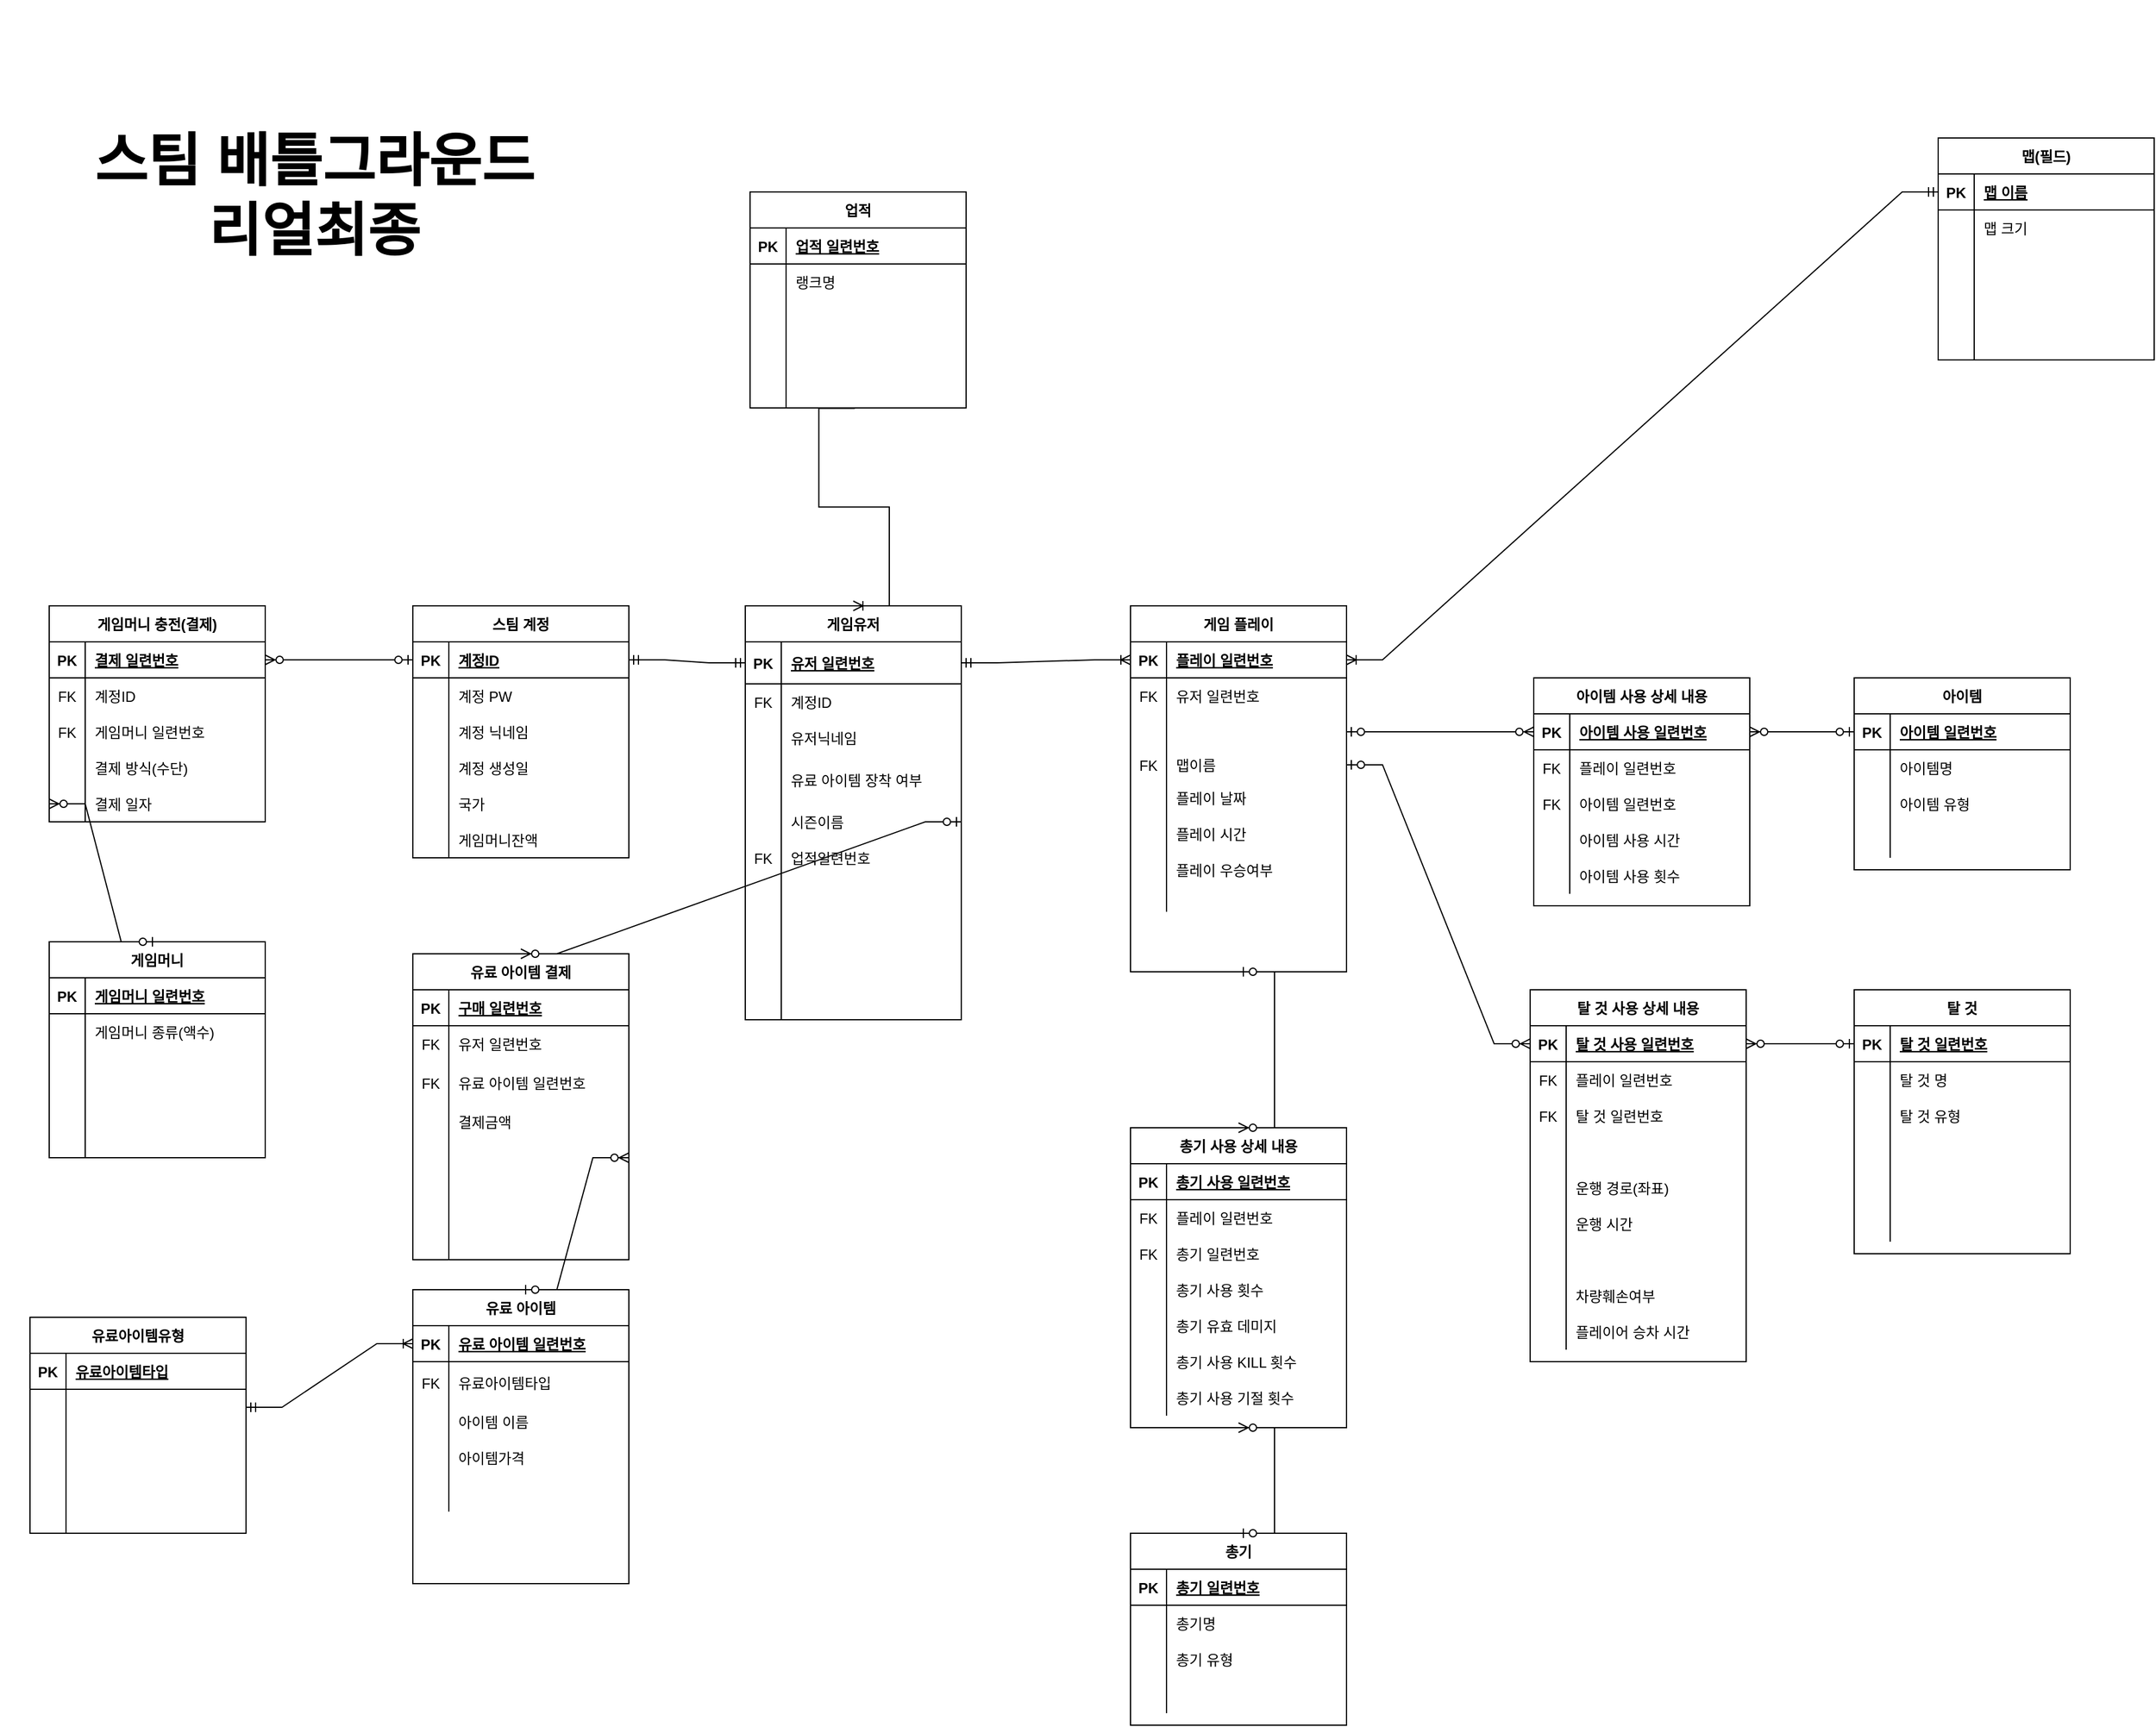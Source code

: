 <mxfile version="15.9.4" type="device"><diagram id="yIit1goNdpRAwFtZ59Sd" name="Page-1"><mxGraphModel dx="4574" dy="2506" grid="1" gridSize="10" guides="1" tooltips="1" connect="1" arrows="1" fold="1" page="1" pageScale="1" pageWidth="827" pageHeight="1169" math="0" shadow="0"><root><mxCell id="0"/><mxCell id="1" parent="0"/><mxCell id="MQlRBVur0q_eXhPSVauE-2" value="&lt;b&gt;&lt;font style=&quot;font-size: 48px&quot;&gt;스팀 배틀그라운드&lt;br&gt;리얼최종&lt;br&gt;&lt;/font&gt;&lt;/b&gt;" style="text;html=1;strokeColor=none;fillColor=none;align=center;verticalAlign=middle;whiteSpace=wrap;rounded=0;" parent="1" vertex="1"><mxGeometry x="-1265" y="-340" width="524" height="325" as="geometry"/></mxCell><mxCell id="MQlRBVur0q_eXhPSVauE-3" value="스팀 계정" style="shape=table;startSize=30;container=1;collapsible=1;childLayout=tableLayout;fixedRows=1;rowLines=0;fontStyle=1;align=center;resizeLast=1;" parent="1" vertex="1"><mxGeometry x="-921" y="165" width="180" height="210" as="geometry"/></mxCell><mxCell id="MQlRBVur0q_eXhPSVauE-4" value="" style="shape=partialRectangle;collapsible=0;dropTarget=0;pointerEvents=0;fillColor=none;top=0;left=0;bottom=1;right=0;points=[[0,0.5],[1,0.5]];portConstraint=eastwest;" parent="MQlRBVur0q_eXhPSVauE-3" vertex="1"><mxGeometry y="30" width="180" height="30" as="geometry"/></mxCell><mxCell id="MQlRBVur0q_eXhPSVauE-5" value="PK" style="shape=partialRectangle;connectable=0;fillColor=none;top=0;left=0;bottom=0;right=0;fontStyle=1;overflow=hidden;" parent="MQlRBVur0q_eXhPSVauE-4" vertex="1"><mxGeometry width="30" height="30" as="geometry"><mxRectangle width="30" height="30" as="alternateBounds"/></mxGeometry></mxCell><mxCell id="MQlRBVur0q_eXhPSVauE-6" value="계정ID" style="shape=partialRectangle;connectable=0;fillColor=none;top=0;left=0;bottom=0;right=0;align=left;spacingLeft=6;fontStyle=5;overflow=hidden;" parent="MQlRBVur0q_eXhPSVauE-4" vertex="1"><mxGeometry x="30" width="150" height="30" as="geometry"><mxRectangle width="150" height="30" as="alternateBounds"/></mxGeometry></mxCell><mxCell id="MQlRBVur0q_eXhPSVauE-7" value="" style="shape=partialRectangle;collapsible=0;dropTarget=0;pointerEvents=0;fillColor=none;top=0;left=0;bottom=0;right=0;points=[[0,0.5],[1,0.5]];portConstraint=eastwest;" parent="MQlRBVur0q_eXhPSVauE-3" vertex="1"><mxGeometry y="60" width="180" height="30" as="geometry"/></mxCell><mxCell id="MQlRBVur0q_eXhPSVauE-8" value="" style="shape=partialRectangle;connectable=0;fillColor=none;top=0;left=0;bottom=0;right=0;editable=1;overflow=hidden;" parent="MQlRBVur0q_eXhPSVauE-7" vertex="1"><mxGeometry width="30" height="30" as="geometry"><mxRectangle width="30" height="30" as="alternateBounds"/></mxGeometry></mxCell><mxCell id="MQlRBVur0q_eXhPSVauE-9" value="계정 PW" style="shape=partialRectangle;connectable=0;fillColor=none;top=0;left=0;bottom=0;right=0;align=left;spacingLeft=6;overflow=hidden;" parent="MQlRBVur0q_eXhPSVauE-7" vertex="1"><mxGeometry x="30" width="150" height="30" as="geometry"><mxRectangle width="150" height="30" as="alternateBounds"/></mxGeometry></mxCell><mxCell id="MQlRBVur0q_eXhPSVauE-10" value="" style="shape=partialRectangle;collapsible=0;dropTarget=0;pointerEvents=0;fillColor=none;top=0;left=0;bottom=0;right=0;points=[[0,0.5],[1,0.5]];portConstraint=eastwest;" parent="MQlRBVur0q_eXhPSVauE-3" vertex="1"><mxGeometry y="90" width="180" height="30" as="geometry"/></mxCell><mxCell id="MQlRBVur0q_eXhPSVauE-11" value="" style="shape=partialRectangle;connectable=0;fillColor=none;top=0;left=0;bottom=0;right=0;editable=1;overflow=hidden;" parent="MQlRBVur0q_eXhPSVauE-10" vertex="1"><mxGeometry width="30" height="30" as="geometry"><mxRectangle width="30" height="30" as="alternateBounds"/></mxGeometry></mxCell><mxCell id="MQlRBVur0q_eXhPSVauE-12" value="계정 닉네임" style="shape=partialRectangle;connectable=0;fillColor=none;top=0;left=0;bottom=0;right=0;align=left;spacingLeft=6;overflow=hidden;" parent="MQlRBVur0q_eXhPSVauE-10" vertex="1"><mxGeometry x="30" width="150" height="30" as="geometry"><mxRectangle width="150" height="30" as="alternateBounds"/></mxGeometry></mxCell><mxCell id="MQlRBVur0q_eXhPSVauE-13" value="" style="shape=partialRectangle;collapsible=0;dropTarget=0;pointerEvents=0;fillColor=none;top=0;left=0;bottom=0;right=0;points=[[0,0.5],[1,0.5]];portConstraint=eastwest;" parent="MQlRBVur0q_eXhPSVauE-3" vertex="1"><mxGeometry y="120" width="180" height="30" as="geometry"/></mxCell><mxCell id="MQlRBVur0q_eXhPSVauE-14" value="" style="shape=partialRectangle;connectable=0;fillColor=none;top=0;left=0;bottom=0;right=0;editable=1;overflow=hidden;" parent="MQlRBVur0q_eXhPSVauE-13" vertex="1"><mxGeometry width="30" height="30" as="geometry"><mxRectangle width="30" height="30" as="alternateBounds"/></mxGeometry></mxCell><mxCell id="MQlRBVur0q_eXhPSVauE-15" value="계정 생성일" style="shape=partialRectangle;connectable=0;fillColor=none;top=0;left=0;bottom=0;right=0;align=left;spacingLeft=6;overflow=hidden;" parent="MQlRBVur0q_eXhPSVauE-13" vertex="1"><mxGeometry x="30" width="150" height="30" as="geometry"><mxRectangle width="150" height="30" as="alternateBounds"/></mxGeometry></mxCell><mxCell id="MQlRBVur0q_eXhPSVauE-16" value="" style="shape=partialRectangle;collapsible=0;dropTarget=0;pointerEvents=0;fillColor=none;top=0;left=0;bottom=0;right=0;points=[[0,0.5],[1,0.5]];portConstraint=eastwest;" parent="MQlRBVur0q_eXhPSVauE-3" vertex="1"><mxGeometry y="150" width="180" height="30" as="geometry"/></mxCell><mxCell id="MQlRBVur0q_eXhPSVauE-17" value="" style="shape=partialRectangle;connectable=0;fillColor=none;top=0;left=0;bottom=0;right=0;editable=1;overflow=hidden;" parent="MQlRBVur0q_eXhPSVauE-16" vertex="1"><mxGeometry width="30" height="30" as="geometry"><mxRectangle width="30" height="30" as="alternateBounds"/></mxGeometry></mxCell><mxCell id="MQlRBVur0q_eXhPSVauE-18" value="국가" style="shape=partialRectangle;connectable=0;fillColor=none;top=0;left=0;bottom=0;right=0;align=left;spacingLeft=6;overflow=hidden;" parent="MQlRBVur0q_eXhPSVauE-16" vertex="1"><mxGeometry x="30" width="150" height="30" as="geometry"><mxRectangle width="150" height="30" as="alternateBounds"/></mxGeometry></mxCell><mxCell id="MQlRBVur0q_eXhPSVauE-429" value="" style="shape=partialRectangle;collapsible=0;dropTarget=0;pointerEvents=0;fillColor=none;top=0;left=0;bottom=0;right=0;points=[[0,0.5],[1,0.5]];portConstraint=eastwest;" parent="MQlRBVur0q_eXhPSVauE-3" vertex="1"><mxGeometry y="180" width="180" height="30" as="geometry"/></mxCell><mxCell id="MQlRBVur0q_eXhPSVauE-430" value="" style="shape=partialRectangle;connectable=0;fillColor=none;top=0;left=0;bottom=0;right=0;editable=1;overflow=hidden;" parent="MQlRBVur0q_eXhPSVauE-429" vertex="1"><mxGeometry width="30" height="30" as="geometry"><mxRectangle width="30" height="30" as="alternateBounds"/></mxGeometry></mxCell><mxCell id="MQlRBVur0q_eXhPSVauE-431" value="게임머니잔액" style="shape=partialRectangle;connectable=0;fillColor=none;top=0;left=0;bottom=0;right=0;align=left;spacingLeft=6;overflow=hidden;" parent="MQlRBVur0q_eXhPSVauE-429" vertex="1"><mxGeometry x="30" width="150" height="30" as="geometry"><mxRectangle width="150" height="30" as="alternateBounds"/></mxGeometry></mxCell><mxCell id="MQlRBVur0q_eXhPSVauE-51" value="아이템" style="shape=table;startSize=30;container=1;collapsible=1;childLayout=tableLayout;fixedRows=1;rowLines=0;fontStyle=1;align=center;resizeLast=1;" parent="1" vertex="1"><mxGeometry x="280" y="225" width="180" height="160" as="geometry"/></mxCell><mxCell id="MQlRBVur0q_eXhPSVauE-52" value="" style="shape=partialRectangle;collapsible=0;dropTarget=0;pointerEvents=0;fillColor=none;top=0;left=0;bottom=1;right=0;points=[[0,0.5],[1,0.5]];portConstraint=eastwest;" parent="MQlRBVur0q_eXhPSVauE-51" vertex="1"><mxGeometry y="30" width="180" height="30" as="geometry"/></mxCell><mxCell id="MQlRBVur0q_eXhPSVauE-53" value="PK" style="shape=partialRectangle;connectable=0;fillColor=none;top=0;left=0;bottom=0;right=0;fontStyle=1;overflow=hidden;" parent="MQlRBVur0q_eXhPSVauE-52" vertex="1"><mxGeometry width="30" height="30" as="geometry"><mxRectangle width="30" height="30" as="alternateBounds"/></mxGeometry></mxCell><mxCell id="MQlRBVur0q_eXhPSVauE-54" value="아이템 일련번호" style="shape=partialRectangle;connectable=0;fillColor=none;top=0;left=0;bottom=0;right=0;align=left;spacingLeft=6;fontStyle=5;overflow=hidden;" parent="MQlRBVur0q_eXhPSVauE-52" vertex="1"><mxGeometry x="30" width="150" height="30" as="geometry"><mxRectangle width="150" height="30" as="alternateBounds"/></mxGeometry></mxCell><mxCell id="MQlRBVur0q_eXhPSVauE-55" value="" style="shape=partialRectangle;collapsible=0;dropTarget=0;pointerEvents=0;fillColor=none;top=0;left=0;bottom=0;right=0;points=[[0,0.5],[1,0.5]];portConstraint=eastwest;" parent="MQlRBVur0q_eXhPSVauE-51" vertex="1"><mxGeometry y="60" width="180" height="30" as="geometry"/></mxCell><mxCell id="MQlRBVur0q_eXhPSVauE-56" value="" style="shape=partialRectangle;connectable=0;fillColor=none;top=0;left=0;bottom=0;right=0;editable=1;overflow=hidden;" parent="MQlRBVur0q_eXhPSVauE-55" vertex="1"><mxGeometry width="30" height="30" as="geometry"><mxRectangle width="30" height="30" as="alternateBounds"/></mxGeometry></mxCell><mxCell id="MQlRBVur0q_eXhPSVauE-57" value="아이템명" style="shape=partialRectangle;connectable=0;fillColor=none;top=0;left=0;bottom=0;right=0;align=left;spacingLeft=6;overflow=hidden;" parent="MQlRBVur0q_eXhPSVauE-55" vertex="1"><mxGeometry x="30" width="150" height="30" as="geometry"><mxRectangle width="150" height="30" as="alternateBounds"/></mxGeometry></mxCell><mxCell id="MQlRBVur0q_eXhPSVauE-58" value="" style="shape=partialRectangle;collapsible=0;dropTarget=0;pointerEvents=0;fillColor=none;top=0;left=0;bottom=0;right=0;points=[[0,0.5],[1,0.5]];portConstraint=eastwest;" parent="MQlRBVur0q_eXhPSVauE-51" vertex="1"><mxGeometry y="90" width="180" height="30" as="geometry"/></mxCell><mxCell id="MQlRBVur0q_eXhPSVauE-59" value="" style="shape=partialRectangle;connectable=0;fillColor=none;top=0;left=0;bottom=0;right=0;editable=1;overflow=hidden;" parent="MQlRBVur0q_eXhPSVauE-58" vertex="1"><mxGeometry width="30" height="30" as="geometry"><mxRectangle width="30" height="30" as="alternateBounds"/></mxGeometry></mxCell><mxCell id="MQlRBVur0q_eXhPSVauE-60" value="아이템 유형" style="shape=partialRectangle;connectable=0;fillColor=none;top=0;left=0;bottom=0;right=0;align=left;spacingLeft=6;overflow=hidden;" parent="MQlRBVur0q_eXhPSVauE-58" vertex="1"><mxGeometry x="30" width="150" height="30" as="geometry"><mxRectangle width="150" height="30" as="alternateBounds"/></mxGeometry></mxCell><mxCell id="MQlRBVur0q_eXhPSVauE-61" value="" style="shape=partialRectangle;collapsible=0;dropTarget=0;pointerEvents=0;fillColor=none;top=0;left=0;bottom=0;right=0;points=[[0,0.5],[1,0.5]];portConstraint=eastwest;" parent="MQlRBVur0q_eXhPSVauE-51" vertex="1"><mxGeometry y="120" width="180" height="30" as="geometry"/></mxCell><mxCell id="MQlRBVur0q_eXhPSVauE-62" value="" style="shape=partialRectangle;connectable=0;fillColor=none;top=0;left=0;bottom=0;right=0;editable=1;overflow=hidden;" parent="MQlRBVur0q_eXhPSVauE-61" vertex="1"><mxGeometry width="30" height="30" as="geometry"><mxRectangle width="30" height="30" as="alternateBounds"/></mxGeometry></mxCell><mxCell id="MQlRBVur0q_eXhPSVauE-63" value="" style="shape=partialRectangle;connectable=0;fillColor=none;top=0;left=0;bottom=0;right=0;align=left;spacingLeft=6;overflow=hidden;" parent="MQlRBVur0q_eXhPSVauE-61" vertex="1"><mxGeometry x="30" width="150" height="30" as="geometry"><mxRectangle width="150" height="30" as="alternateBounds"/></mxGeometry></mxCell><mxCell id="MQlRBVur0q_eXhPSVauE-64" value="총기" style="shape=table;startSize=30;container=1;collapsible=1;childLayout=tableLayout;fixedRows=1;rowLines=0;fontStyle=1;align=center;resizeLast=1;" parent="1" vertex="1"><mxGeometry x="-323" y="938" width="180" height="160" as="geometry"/></mxCell><mxCell id="MQlRBVur0q_eXhPSVauE-65" value="" style="shape=partialRectangle;collapsible=0;dropTarget=0;pointerEvents=0;fillColor=none;top=0;left=0;bottom=1;right=0;points=[[0,0.5],[1,0.5]];portConstraint=eastwest;" parent="MQlRBVur0q_eXhPSVauE-64" vertex="1"><mxGeometry y="30" width="180" height="30" as="geometry"/></mxCell><mxCell id="MQlRBVur0q_eXhPSVauE-66" value="PK" style="shape=partialRectangle;connectable=0;fillColor=none;top=0;left=0;bottom=0;right=0;fontStyle=1;overflow=hidden;" parent="MQlRBVur0q_eXhPSVauE-65" vertex="1"><mxGeometry width="30" height="30" as="geometry"><mxRectangle width="30" height="30" as="alternateBounds"/></mxGeometry></mxCell><mxCell id="MQlRBVur0q_eXhPSVauE-67" value="총기 일련번호" style="shape=partialRectangle;connectable=0;fillColor=none;top=0;left=0;bottom=0;right=0;align=left;spacingLeft=6;fontStyle=5;overflow=hidden;" parent="MQlRBVur0q_eXhPSVauE-65" vertex="1"><mxGeometry x="30" width="150" height="30" as="geometry"><mxRectangle width="150" height="30" as="alternateBounds"/></mxGeometry></mxCell><mxCell id="MQlRBVur0q_eXhPSVauE-68" value="" style="shape=partialRectangle;collapsible=0;dropTarget=0;pointerEvents=0;fillColor=none;top=0;left=0;bottom=0;right=0;points=[[0,0.5],[1,0.5]];portConstraint=eastwest;" parent="MQlRBVur0q_eXhPSVauE-64" vertex="1"><mxGeometry y="60" width="180" height="30" as="geometry"/></mxCell><mxCell id="MQlRBVur0q_eXhPSVauE-69" value="" style="shape=partialRectangle;connectable=0;fillColor=none;top=0;left=0;bottom=0;right=0;editable=1;overflow=hidden;" parent="MQlRBVur0q_eXhPSVauE-68" vertex="1"><mxGeometry width="30" height="30" as="geometry"><mxRectangle width="30" height="30" as="alternateBounds"/></mxGeometry></mxCell><mxCell id="MQlRBVur0q_eXhPSVauE-70" value="총기명" style="shape=partialRectangle;connectable=0;fillColor=none;top=0;left=0;bottom=0;right=0;align=left;spacingLeft=6;overflow=hidden;" parent="MQlRBVur0q_eXhPSVauE-68" vertex="1"><mxGeometry x="30" width="150" height="30" as="geometry"><mxRectangle width="150" height="30" as="alternateBounds"/></mxGeometry></mxCell><mxCell id="MQlRBVur0q_eXhPSVauE-71" value="" style="shape=partialRectangle;collapsible=0;dropTarget=0;pointerEvents=0;fillColor=none;top=0;left=0;bottom=0;right=0;points=[[0,0.5],[1,0.5]];portConstraint=eastwest;" parent="MQlRBVur0q_eXhPSVauE-64" vertex="1"><mxGeometry y="90" width="180" height="30" as="geometry"/></mxCell><mxCell id="MQlRBVur0q_eXhPSVauE-72" value="" style="shape=partialRectangle;connectable=0;fillColor=none;top=0;left=0;bottom=0;right=0;editable=1;overflow=hidden;" parent="MQlRBVur0q_eXhPSVauE-71" vertex="1"><mxGeometry width="30" height="30" as="geometry"><mxRectangle width="30" height="30" as="alternateBounds"/></mxGeometry></mxCell><mxCell id="MQlRBVur0q_eXhPSVauE-73" value="총기 유형" style="shape=partialRectangle;connectable=0;fillColor=none;top=0;left=0;bottom=0;right=0;align=left;spacingLeft=6;overflow=hidden;" parent="MQlRBVur0q_eXhPSVauE-71" vertex="1"><mxGeometry x="30" width="150" height="30" as="geometry"><mxRectangle width="150" height="30" as="alternateBounds"/></mxGeometry></mxCell><mxCell id="MQlRBVur0q_eXhPSVauE-74" value="" style="shape=partialRectangle;collapsible=0;dropTarget=0;pointerEvents=0;fillColor=none;top=0;left=0;bottom=0;right=0;points=[[0,0.5],[1,0.5]];portConstraint=eastwest;" parent="MQlRBVur0q_eXhPSVauE-64" vertex="1"><mxGeometry y="120" width="180" height="30" as="geometry"/></mxCell><mxCell id="MQlRBVur0q_eXhPSVauE-75" value="" style="shape=partialRectangle;connectable=0;fillColor=none;top=0;left=0;bottom=0;right=0;editable=1;overflow=hidden;" parent="MQlRBVur0q_eXhPSVauE-74" vertex="1"><mxGeometry width="30" height="30" as="geometry"><mxRectangle width="30" height="30" as="alternateBounds"/></mxGeometry></mxCell><mxCell id="MQlRBVur0q_eXhPSVauE-76" value="" style="shape=partialRectangle;connectable=0;fillColor=none;top=0;left=0;bottom=0;right=0;align=left;spacingLeft=6;overflow=hidden;" parent="MQlRBVur0q_eXhPSVauE-74" vertex="1"><mxGeometry x="30" width="150" height="30" as="geometry"><mxRectangle width="150" height="30" as="alternateBounds"/></mxGeometry></mxCell><mxCell id="MQlRBVur0q_eXhPSVauE-77" value="탈 것" style="shape=table;startSize=30;container=1;collapsible=1;childLayout=tableLayout;fixedRows=1;rowLines=0;fontStyle=1;align=center;resizeLast=1;" parent="1" vertex="1"><mxGeometry x="280" y="485" width="180" height="220" as="geometry"/></mxCell><mxCell id="MQlRBVur0q_eXhPSVauE-78" value="" style="shape=partialRectangle;collapsible=0;dropTarget=0;pointerEvents=0;fillColor=none;top=0;left=0;bottom=1;right=0;points=[[0,0.5],[1,0.5]];portConstraint=eastwest;" parent="MQlRBVur0q_eXhPSVauE-77" vertex="1"><mxGeometry y="30" width="180" height="30" as="geometry"/></mxCell><mxCell id="MQlRBVur0q_eXhPSVauE-79" value="PK" style="shape=partialRectangle;connectable=0;fillColor=none;top=0;left=0;bottom=0;right=0;fontStyle=1;overflow=hidden;" parent="MQlRBVur0q_eXhPSVauE-78" vertex="1"><mxGeometry width="30" height="30" as="geometry"><mxRectangle width="30" height="30" as="alternateBounds"/></mxGeometry></mxCell><mxCell id="MQlRBVur0q_eXhPSVauE-80" value="탈 것 일련번호" style="shape=partialRectangle;connectable=0;fillColor=none;top=0;left=0;bottom=0;right=0;align=left;spacingLeft=6;fontStyle=5;overflow=hidden;" parent="MQlRBVur0q_eXhPSVauE-78" vertex="1"><mxGeometry x="30" width="150" height="30" as="geometry"><mxRectangle width="150" height="30" as="alternateBounds"/></mxGeometry></mxCell><mxCell id="MQlRBVur0q_eXhPSVauE-81" value="" style="shape=partialRectangle;collapsible=0;dropTarget=0;pointerEvents=0;fillColor=none;top=0;left=0;bottom=0;right=0;points=[[0,0.5],[1,0.5]];portConstraint=eastwest;" parent="MQlRBVur0q_eXhPSVauE-77" vertex="1"><mxGeometry y="60" width="180" height="30" as="geometry"/></mxCell><mxCell id="MQlRBVur0q_eXhPSVauE-82" value="" style="shape=partialRectangle;connectable=0;fillColor=none;top=0;left=0;bottom=0;right=0;editable=1;overflow=hidden;" parent="MQlRBVur0q_eXhPSVauE-81" vertex="1"><mxGeometry width="30" height="30" as="geometry"><mxRectangle width="30" height="30" as="alternateBounds"/></mxGeometry></mxCell><mxCell id="MQlRBVur0q_eXhPSVauE-83" value="탈 것 명" style="shape=partialRectangle;connectable=0;fillColor=none;top=0;left=0;bottom=0;right=0;align=left;spacingLeft=6;overflow=hidden;" parent="MQlRBVur0q_eXhPSVauE-81" vertex="1"><mxGeometry x="30" width="150" height="30" as="geometry"><mxRectangle width="150" height="30" as="alternateBounds"/></mxGeometry></mxCell><mxCell id="MQlRBVur0q_eXhPSVauE-84" value="" style="shape=partialRectangle;collapsible=0;dropTarget=0;pointerEvents=0;fillColor=none;top=0;left=0;bottom=0;right=0;points=[[0,0.5],[1,0.5]];portConstraint=eastwest;" parent="MQlRBVur0q_eXhPSVauE-77" vertex="1"><mxGeometry y="90" width="180" height="30" as="geometry"/></mxCell><mxCell id="MQlRBVur0q_eXhPSVauE-85" value="" style="shape=partialRectangle;connectable=0;fillColor=none;top=0;left=0;bottom=0;right=0;editable=1;overflow=hidden;" parent="MQlRBVur0q_eXhPSVauE-84" vertex="1"><mxGeometry width="30" height="30" as="geometry"><mxRectangle width="30" height="30" as="alternateBounds"/></mxGeometry></mxCell><mxCell id="MQlRBVur0q_eXhPSVauE-86" value="탈 것 유형" style="shape=partialRectangle;connectable=0;fillColor=none;top=0;left=0;bottom=0;right=0;align=left;spacingLeft=6;overflow=hidden;" parent="MQlRBVur0q_eXhPSVauE-84" vertex="1"><mxGeometry x="30" width="150" height="30" as="geometry"><mxRectangle width="150" height="30" as="alternateBounds"/></mxGeometry></mxCell><mxCell id="MQlRBVur0q_eXhPSVauE-87" value="" style="shape=partialRectangle;collapsible=0;dropTarget=0;pointerEvents=0;fillColor=none;top=0;left=0;bottom=0;right=0;points=[[0,0.5],[1,0.5]];portConstraint=eastwest;" parent="MQlRBVur0q_eXhPSVauE-77" vertex="1"><mxGeometry y="120" width="180" height="30" as="geometry"/></mxCell><mxCell id="MQlRBVur0q_eXhPSVauE-88" value="" style="shape=partialRectangle;connectable=0;fillColor=none;top=0;left=0;bottom=0;right=0;editable=1;overflow=hidden;" parent="MQlRBVur0q_eXhPSVauE-87" vertex="1"><mxGeometry width="30" height="30" as="geometry"><mxRectangle width="30" height="30" as="alternateBounds"/></mxGeometry></mxCell><mxCell id="MQlRBVur0q_eXhPSVauE-89" value="" style="shape=partialRectangle;connectable=0;fillColor=none;top=0;left=0;bottom=0;right=0;align=left;spacingLeft=6;overflow=hidden;" parent="MQlRBVur0q_eXhPSVauE-87" vertex="1"><mxGeometry x="30" width="150" height="30" as="geometry"><mxRectangle width="150" height="30" as="alternateBounds"/></mxGeometry></mxCell><mxCell id="MQlRBVur0q_eXhPSVauE-468" value="" style="shape=partialRectangle;collapsible=0;dropTarget=0;pointerEvents=0;fillColor=none;top=0;left=0;bottom=0;right=0;points=[[0,0.5],[1,0.5]];portConstraint=eastwest;" parent="MQlRBVur0q_eXhPSVauE-77" vertex="1"><mxGeometry y="150" width="180" height="30" as="geometry"/></mxCell><mxCell id="MQlRBVur0q_eXhPSVauE-469" value="" style="shape=partialRectangle;connectable=0;fillColor=none;top=0;left=0;bottom=0;right=0;editable=1;overflow=hidden;" parent="MQlRBVur0q_eXhPSVauE-468" vertex="1"><mxGeometry width="30" height="30" as="geometry"><mxRectangle width="30" height="30" as="alternateBounds"/></mxGeometry></mxCell><mxCell id="MQlRBVur0q_eXhPSVauE-470" value="" style="shape=partialRectangle;connectable=0;fillColor=none;top=0;left=0;bottom=0;right=0;align=left;spacingLeft=6;overflow=hidden;" parent="MQlRBVur0q_eXhPSVauE-468" vertex="1"><mxGeometry x="30" width="150" height="30" as="geometry"><mxRectangle width="150" height="30" as="alternateBounds"/></mxGeometry></mxCell><mxCell id="MQlRBVur0q_eXhPSVauE-471" value="" style="shape=partialRectangle;collapsible=0;dropTarget=0;pointerEvents=0;fillColor=none;top=0;left=0;bottom=0;right=0;points=[[0,0.5],[1,0.5]];portConstraint=eastwest;" parent="MQlRBVur0q_eXhPSVauE-77" vertex="1"><mxGeometry y="180" width="180" height="30" as="geometry"/></mxCell><mxCell id="MQlRBVur0q_eXhPSVauE-472" value="" style="shape=partialRectangle;connectable=0;fillColor=none;top=0;left=0;bottom=0;right=0;editable=1;overflow=hidden;" parent="MQlRBVur0q_eXhPSVauE-471" vertex="1"><mxGeometry width="30" height="30" as="geometry"><mxRectangle width="30" height="30" as="alternateBounds"/></mxGeometry></mxCell><mxCell id="MQlRBVur0q_eXhPSVauE-473" value="" style="shape=partialRectangle;connectable=0;fillColor=none;top=0;left=0;bottom=0;right=0;align=left;spacingLeft=6;overflow=hidden;" parent="MQlRBVur0q_eXhPSVauE-471" vertex="1"><mxGeometry x="30" width="150" height="30" as="geometry"><mxRectangle width="150" height="30" as="alternateBounds"/></mxGeometry></mxCell><mxCell id="MQlRBVur0q_eXhPSVauE-90" value="게임유저" style="shape=table;startSize=30;container=1;collapsible=1;childLayout=tableLayout;fixedRows=1;rowLines=0;fontStyle=1;align=center;resizeLast=1;" parent="1" vertex="1"><mxGeometry x="-644" y="165" width="180" height="345" as="geometry"/></mxCell><mxCell id="MQlRBVur0q_eXhPSVauE-91" value="" style="shape=partialRectangle;collapsible=0;dropTarget=0;pointerEvents=0;fillColor=none;top=0;left=0;bottom=1;right=0;points=[[0,0.5],[1,0.5]];portConstraint=eastwest;" parent="MQlRBVur0q_eXhPSVauE-90" vertex="1"><mxGeometry y="30" width="180" height="35" as="geometry"/></mxCell><mxCell id="MQlRBVur0q_eXhPSVauE-92" value="PK" style="shape=partialRectangle;connectable=0;fillColor=none;top=0;left=0;bottom=0;right=0;fontStyle=1;overflow=hidden;" parent="MQlRBVur0q_eXhPSVauE-91" vertex="1"><mxGeometry width="30" height="35" as="geometry"><mxRectangle width="30" height="35" as="alternateBounds"/></mxGeometry></mxCell><mxCell id="MQlRBVur0q_eXhPSVauE-93" value="유저 일련번호" style="shape=partialRectangle;connectable=0;fillColor=none;top=0;left=0;bottom=0;right=0;align=left;spacingLeft=6;fontStyle=5;overflow=hidden;" parent="MQlRBVur0q_eXhPSVauE-91" vertex="1"><mxGeometry x="30" width="150" height="35" as="geometry"><mxRectangle width="150" height="35" as="alternateBounds"/></mxGeometry></mxCell><mxCell id="MQlRBVur0q_eXhPSVauE-94" value="" style="shape=partialRectangle;collapsible=0;dropTarget=0;pointerEvents=0;fillColor=none;top=0;left=0;bottom=0;right=0;points=[[0,0.5],[1,0.5]];portConstraint=eastwest;" parent="MQlRBVur0q_eXhPSVauE-90" vertex="1"><mxGeometry y="65" width="180" height="30" as="geometry"/></mxCell><mxCell id="MQlRBVur0q_eXhPSVauE-95" value="FK" style="shape=partialRectangle;connectable=0;fillColor=none;top=0;left=0;bottom=0;right=0;editable=1;overflow=hidden;" parent="MQlRBVur0q_eXhPSVauE-94" vertex="1"><mxGeometry width="30" height="30" as="geometry"><mxRectangle width="30" height="30" as="alternateBounds"/></mxGeometry></mxCell><mxCell id="MQlRBVur0q_eXhPSVauE-96" value="계정ID" style="shape=partialRectangle;connectable=0;fillColor=none;top=0;left=0;bottom=0;right=0;align=left;spacingLeft=6;overflow=hidden;" parent="MQlRBVur0q_eXhPSVauE-94" vertex="1"><mxGeometry x="30" width="150" height="30" as="geometry"><mxRectangle width="150" height="30" as="alternateBounds"/></mxGeometry></mxCell><mxCell id="MQlRBVur0q_eXhPSVauE-97" value="" style="shape=partialRectangle;collapsible=0;dropTarget=0;pointerEvents=0;fillColor=none;top=0;left=0;bottom=0;right=0;points=[[0,0.5],[1,0.5]];portConstraint=eastwest;" parent="MQlRBVur0q_eXhPSVauE-90" vertex="1"><mxGeometry y="95" width="180" height="30" as="geometry"/></mxCell><mxCell id="MQlRBVur0q_eXhPSVauE-98" value="" style="shape=partialRectangle;connectable=0;fillColor=none;top=0;left=0;bottom=0;right=0;editable=1;overflow=hidden;" parent="MQlRBVur0q_eXhPSVauE-97" vertex="1"><mxGeometry width="30" height="30" as="geometry"><mxRectangle width="30" height="30" as="alternateBounds"/></mxGeometry></mxCell><mxCell id="MQlRBVur0q_eXhPSVauE-99" value="유저닉네임" style="shape=partialRectangle;connectable=0;fillColor=none;top=0;left=0;bottom=0;right=0;align=left;spacingLeft=6;overflow=hidden;" parent="MQlRBVur0q_eXhPSVauE-97" vertex="1"><mxGeometry x="30" width="150" height="30" as="geometry"><mxRectangle width="150" height="30" as="alternateBounds"/></mxGeometry></mxCell><mxCell id="MQlRBVur0q_eXhPSVauE-100" value="" style="shape=partialRectangle;collapsible=0;dropTarget=0;pointerEvents=0;fillColor=none;top=0;left=0;bottom=0;right=0;points=[[0,0.5],[1,0.5]];portConstraint=eastwest;" parent="MQlRBVur0q_eXhPSVauE-90" vertex="1"><mxGeometry y="125" width="180" height="40" as="geometry"/></mxCell><mxCell id="MQlRBVur0q_eXhPSVauE-101" value="" style="shape=partialRectangle;connectable=0;fillColor=none;top=0;left=0;bottom=0;right=0;editable=1;overflow=hidden;" parent="MQlRBVur0q_eXhPSVauE-100" vertex="1"><mxGeometry width="30" height="40" as="geometry"><mxRectangle width="30" height="40" as="alternateBounds"/></mxGeometry></mxCell><mxCell id="MQlRBVur0q_eXhPSVauE-102" value="유료 아이템 장착 여부" style="shape=partialRectangle;connectable=0;fillColor=none;top=0;left=0;bottom=0;right=0;align=left;spacingLeft=6;overflow=hidden;" parent="MQlRBVur0q_eXhPSVauE-100" vertex="1"><mxGeometry x="30" width="150" height="40" as="geometry"><mxRectangle width="150" height="40" as="alternateBounds"/></mxGeometry></mxCell><mxCell id="MQlRBVur0q_eXhPSVauE-103" value="" style="shape=partialRectangle;collapsible=0;dropTarget=0;pointerEvents=0;fillColor=none;top=0;left=0;bottom=0;right=0;points=[[0,0.5],[1,0.5]];portConstraint=eastwest;" parent="MQlRBVur0q_eXhPSVauE-90" vertex="1"><mxGeometry y="165" width="180" height="30" as="geometry"/></mxCell><mxCell id="MQlRBVur0q_eXhPSVauE-104" value="" style="shape=partialRectangle;connectable=0;fillColor=none;top=0;left=0;bottom=0;right=0;editable=1;overflow=hidden;" parent="MQlRBVur0q_eXhPSVauE-103" vertex="1"><mxGeometry width="30" height="30" as="geometry"><mxRectangle width="30" height="30" as="alternateBounds"/></mxGeometry></mxCell><mxCell id="MQlRBVur0q_eXhPSVauE-105" value="시즌이름" style="shape=partialRectangle;connectable=0;fillColor=none;top=0;left=0;bottom=0;right=0;align=left;spacingLeft=6;overflow=hidden;" parent="MQlRBVur0q_eXhPSVauE-103" vertex="1"><mxGeometry x="30" width="150" height="30" as="geometry"><mxRectangle width="150" height="30" as="alternateBounds"/></mxGeometry></mxCell><mxCell id="7AXkgIdoPVkKIflVsaQ_-1" value="" style="shape=partialRectangle;collapsible=0;dropTarget=0;pointerEvents=0;fillColor=none;top=0;left=0;bottom=0;right=0;points=[[0,0.5],[1,0.5]];portConstraint=eastwest;" vertex="1" parent="MQlRBVur0q_eXhPSVauE-90"><mxGeometry y="195" width="180" height="30" as="geometry"/></mxCell><mxCell id="7AXkgIdoPVkKIflVsaQ_-2" value="FK" style="shape=partialRectangle;connectable=0;fillColor=none;top=0;left=0;bottom=0;right=0;editable=1;overflow=hidden;" vertex="1" parent="7AXkgIdoPVkKIflVsaQ_-1"><mxGeometry width="30" height="30" as="geometry"><mxRectangle width="30" height="30" as="alternateBounds"/></mxGeometry></mxCell><mxCell id="7AXkgIdoPVkKIflVsaQ_-3" value="업적일련번호" style="shape=partialRectangle;connectable=0;fillColor=none;top=0;left=0;bottom=0;right=0;align=left;spacingLeft=6;overflow=hidden;" vertex="1" parent="7AXkgIdoPVkKIflVsaQ_-1"><mxGeometry x="30" width="150" height="30" as="geometry"><mxRectangle width="150" height="30" as="alternateBounds"/></mxGeometry></mxCell><mxCell id="7AXkgIdoPVkKIflVsaQ_-4" value="" style="shape=partialRectangle;collapsible=0;dropTarget=0;pointerEvents=0;fillColor=none;top=0;left=0;bottom=0;right=0;points=[[0,0.5],[1,0.5]];portConstraint=eastwest;" vertex="1" parent="MQlRBVur0q_eXhPSVauE-90"><mxGeometry y="225" width="180" height="30" as="geometry"/></mxCell><mxCell id="7AXkgIdoPVkKIflVsaQ_-5" value="" style="shape=partialRectangle;connectable=0;fillColor=none;top=0;left=0;bottom=0;right=0;editable=1;overflow=hidden;" vertex="1" parent="7AXkgIdoPVkKIflVsaQ_-4"><mxGeometry width="30" height="30" as="geometry"><mxRectangle width="30" height="30" as="alternateBounds"/></mxGeometry></mxCell><mxCell id="7AXkgIdoPVkKIflVsaQ_-6" value="" style="shape=partialRectangle;connectable=0;fillColor=none;top=0;left=0;bottom=0;right=0;align=left;spacingLeft=6;overflow=hidden;" vertex="1" parent="7AXkgIdoPVkKIflVsaQ_-4"><mxGeometry x="30" width="150" height="30" as="geometry"><mxRectangle width="150" height="30" as="alternateBounds"/></mxGeometry></mxCell><mxCell id="7AXkgIdoPVkKIflVsaQ_-7" value="" style="shape=partialRectangle;collapsible=0;dropTarget=0;pointerEvents=0;fillColor=none;top=0;left=0;bottom=0;right=0;points=[[0,0.5],[1,0.5]];portConstraint=eastwest;" vertex="1" parent="MQlRBVur0q_eXhPSVauE-90"><mxGeometry y="255" width="180" height="30" as="geometry"/></mxCell><mxCell id="7AXkgIdoPVkKIflVsaQ_-8" value="" style="shape=partialRectangle;connectable=0;fillColor=none;top=0;left=0;bottom=0;right=0;editable=1;overflow=hidden;" vertex="1" parent="7AXkgIdoPVkKIflVsaQ_-7"><mxGeometry width="30" height="30" as="geometry"><mxRectangle width="30" height="30" as="alternateBounds"/></mxGeometry></mxCell><mxCell id="7AXkgIdoPVkKIflVsaQ_-9" value="" style="shape=partialRectangle;connectable=0;fillColor=none;top=0;left=0;bottom=0;right=0;align=left;spacingLeft=6;overflow=hidden;" vertex="1" parent="7AXkgIdoPVkKIflVsaQ_-7"><mxGeometry x="30" width="150" height="30" as="geometry"><mxRectangle width="150" height="30" as="alternateBounds"/></mxGeometry></mxCell><mxCell id="7AXkgIdoPVkKIflVsaQ_-10" value="" style="shape=partialRectangle;collapsible=0;dropTarget=0;pointerEvents=0;fillColor=none;top=0;left=0;bottom=0;right=0;points=[[0,0.5],[1,0.5]];portConstraint=eastwest;" vertex="1" parent="MQlRBVur0q_eXhPSVauE-90"><mxGeometry y="285" width="180" height="30" as="geometry"/></mxCell><mxCell id="7AXkgIdoPVkKIflVsaQ_-11" value="" style="shape=partialRectangle;connectable=0;fillColor=none;top=0;left=0;bottom=0;right=0;editable=1;overflow=hidden;" vertex="1" parent="7AXkgIdoPVkKIflVsaQ_-10"><mxGeometry width="30" height="30" as="geometry"><mxRectangle width="30" height="30" as="alternateBounds"/></mxGeometry></mxCell><mxCell id="7AXkgIdoPVkKIflVsaQ_-12" value="" style="shape=partialRectangle;connectable=0;fillColor=none;top=0;left=0;bottom=0;right=0;align=left;spacingLeft=6;overflow=hidden;" vertex="1" parent="7AXkgIdoPVkKIflVsaQ_-10"><mxGeometry x="30" width="150" height="30" as="geometry"><mxRectangle width="150" height="30" as="alternateBounds"/></mxGeometry></mxCell><mxCell id="7AXkgIdoPVkKIflVsaQ_-13" value="" style="shape=partialRectangle;collapsible=0;dropTarget=0;pointerEvents=0;fillColor=none;top=0;left=0;bottom=0;right=0;points=[[0,0.5],[1,0.5]];portConstraint=eastwest;" vertex="1" parent="MQlRBVur0q_eXhPSVauE-90"><mxGeometry y="315" width="180" height="30" as="geometry"/></mxCell><mxCell id="7AXkgIdoPVkKIflVsaQ_-14" value="" style="shape=partialRectangle;connectable=0;fillColor=none;top=0;left=0;bottom=0;right=0;editable=1;overflow=hidden;" vertex="1" parent="7AXkgIdoPVkKIflVsaQ_-13"><mxGeometry width="30" height="30" as="geometry"><mxRectangle width="30" height="30" as="alternateBounds"/></mxGeometry></mxCell><mxCell id="7AXkgIdoPVkKIflVsaQ_-15" value="" style="shape=partialRectangle;connectable=0;fillColor=none;top=0;left=0;bottom=0;right=0;align=left;spacingLeft=6;overflow=hidden;" vertex="1" parent="7AXkgIdoPVkKIflVsaQ_-13"><mxGeometry x="30" width="150" height="30" as="geometry"><mxRectangle width="150" height="30" as="alternateBounds"/></mxGeometry></mxCell><mxCell id="MQlRBVur0q_eXhPSVauE-106" value="맵(필드)" style="shape=table;startSize=30;container=1;collapsible=1;childLayout=tableLayout;fixedRows=1;rowLines=0;fontStyle=1;align=center;resizeLast=1;" parent="1" vertex="1"><mxGeometry x="350" y="-225" width="180" height="185" as="geometry"/></mxCell><mxCell id="MQlRBVur0q_eXhPSVauE-107" value="" style="shape=partialRectangle;collapsible=0;dropTarget=0;pointerEvents=0;fillColor=none;top=0;left=0;bottom=1;right=0;points=[[0,0.5],[1,0.5]];portConstraint=eastwest;" parent="MQlRBVur0q_eXhPSVauE-106" vertex="1"><mxGeometry y="30" width="180" height="30" as="geometry"/></mxCell><mxCell id="MQlRBVur0q_eXhPSVauE-108" value="PK" style="shape=partialRectangle;connectable=0;fillColor=none;top=0;left=0;bottom=0;right=0;fontStyle=1;overflow=hidden;" parent="MQlRBVur0q_eXhPSVauE-107" vertex="1"><mxGeometry width="30" height="30" as="geometry"><mxRectangle width="30" height="30" as="alternateBounds"/></mxGeometry></mxCell><mxCell id="MQlRBVur0q_eXhPSVauE-109" value="맵 이름" style="shape=partialRectangle;connectable=0;fillColor=none;top=0;left=0;bottom=0;right=0;align=left;spacingLeft=6;fontStyle=5;overflow=hidden;" parent="MQlRBVur0q_eXhPSVauE-107" vertex="1"><mxGeometry x="30" width="150" height="30" as="geometry"><mxRectangle width="150" height="30" as="alternateBounds"/></mxGeometry></mxCell><mxCell id="MQlRBVur0q_eXhPSVauE-110" value="" style="shape=partialRectangle;collapsible=0;dropTarget=0;pointerEvents=0;fillColor=none;top=0;left=0;bottom=0;right=0;points=[[0,0.5],[1,0.5]];portConstraint=eastwest;" parent="MQlRBVur0q_eXhPSVauE-106" vertex="1"><mxGeometry y="60" width="180" height="30" as="geometry"/></mxCell><mxCell id="MQlRBVur0q_eXhPSVauE-111" value="" style="shape=partialRectangle;connectable=0;fillColor=none;top=0;left=0;bottom=0;right=0;editable=1;overflow=hidden;" parent="MQlRBVur0q_eXhPSVauE-110" vertex="1"><mxGeometry width="30" height="30" as="geometry"><mxRectangle width="30" height="30" as="alternateBounds"/></mxGeometry></mxCell><mxCell id="MQlRBVur0q_eXhPSVauE-112" value="맵 크기" style="shape=partialRectangle;connectable=0;fillColor=none;top=0;left=0;bottom=0;right=0;align=left;spacingLeft=6;overflow=hidden;" parent="MQlRBVur0q_eXhPSVauE-110" vertex="1"><mxGeometry x="30" width="150" height="30" as="geometry"><mxRectangle width="150" height="30" as="alternateBounds"/></mxGeometry></mxCell><mxCell id="MQlRBVur0q_eXhPSVauE-113" value="" style="shape=partialRectangle;collapsible=0;dropTarget=0;pointerEvents=0;fillColor=none;top=0;left=0;bottom=0;right=0;points=[[0,0.5],[1,0.5]];portConstraint=eastwest;" parent="MQlRBVur0q_eXhPSVauE-106" vertex="1"><mxGeometry y="90" width="180" height="30" as="geometry"/></mxCell><mxCell id="MQlRBVur0q_eXhPSVauE-114" value="" style="shape=partialRectangle;connectable=0;fillColor=none;top=0;left=0;bottom=0;right=0;editable=1;overflow=hidden;" parent="MQlRBVur0q_eXhPSVauE-113" vertex="1"><mxGeometry width="30" height="30" as="geometry"><mxRectangle width="30" height="30" as="alternateBounds"/></mxGeometry></mxCell><mxCell id="MQlRBVur0q_eXhPSVauE-115" value="" style="shape=partialRectangle;connectable=0;fillColor=none;top=0;left=0;bottom=0;right=0;align=left;spacingLeft=6;overflow=hidden;" parent="MQlRBVur0q_eXhPSVauE-113" vertex="1"><mxGeometry x="30" width="150" height="30" as="geometry"><mxRectangle width="150" height="30" as="alternateBounds"/></mxGeometry></mxCell><mxCell id="MQlRBVur0q_eXhPSVauE-116" value="" style="shape=partialRectangle;collapsible=0;dropTarget=0;pointerEvents=0;fillColor=none;top=0;left=0;bottom=0;right=0;points=[[0,0.5],[1,0.5]];portConstraint=eastwest;" parent="MQlRBVur0q_eXhPSVauE-106" vertex="1"><mxGeometry y="120" width="180" height="35" as="geometry"/></mxCell><mxCell id="MQlRBVur0q_eXhPSVauE-117" value="" style="shape=partialRectangle;connectable=0;fillColor=none;top=0;left=0;bottom=0;right=0;editable=1;overflow=hidden;" parent="MQlRBVur0q_eXhPSVauE-116" vertex="1"><mxGeometry width="30" height="35" as="geometry"><mxRectangle width="30" height="35" as="alternateBounds"/></mxGeometry></mxCell><mxCell id="MQlRBVur0q_eXhPSVauE-118" value="" style="shape=partialRectangle;connectable=0;fillColor=none;top=0;left=0;bottom=0;right=0;align=left;spacingLeft=6;overflow=hidden;" parent="MQlRBVur0q_eXhPSVauE-116" vertex="1"><mxGeometry x="30" width="150" height="35" as="geometry"><mxRectangle width="150" height="35" as="alternateBounds"/></mxGeometry></mxCell><mxCell id="MQlRBVur0q_eXhPSVauE-119" value="" style="shape=partialRectangle;collapsible=0;dropTarget=0;pointerEvents=0;fillColor=none;top=0;left=0;bottom=0;right=0;points=[[0,0.5],[1,0.5]];portConstraint=eastwest;" parent="MQlRBVur0q_eXhPSVauE-106" vertex="1"><mxGeometry y="155" width="180" height="30" as="geometry"/></mxCell><mxCell id="MQlRBVur0q_eXhPSVauE-120" value="" style="shape=partialRectangle;connectable=0;fillColor=none;top=0;left=0;bottom=0;right=0;editable=1;overflow=hidden;" parent="MQlRBVur0q_eXhPSVauE-119" vertex="1"><mxGeometry width="30" height="30" as="geometry"><mxRectangle width="30" height="30" as="alternateBounds"/></mxGeometry></mxCell><mxCell id="MQlRBVur0q_eXhPSVauE-121" value="" style="shape=partialRectangle;connectable=0;fillColor=none;top=0;left=0;bottom=0;right=0;align=left;spacingLeft=6;overflow=hidden;" parent="MQlRBVur0q_eXhPSVauE-119" vertex="1"><mxGeometry x="30" width="150" height="30" as="geometry"><mxRectangle width="150" height="30" as="alternateBounds"/></mxGeometry></mxCell><mxCell id="MQlRBVur0q_eXhPSVauE-154" value="유료 아이템" style="shape=table;startSize=30;container=1;collapsible=1;childLayout=tableLayout;fixedRows=1;rowLines=0;fontStyle=1;align=center;resizeLast=1;" parent="1" vertex="1"><mxGeometry x="-921" y="735" width="180" height="245" as="geometry"/></mxCell><mxCell id="MQlRBVur0q_eXhPSVauE-155" value="" style="shape=partialRectangle;collapsible=0;dropTarget=0;pointerEvents=0;fillColor=none;top=0;left=0;bottom=1;right=0;points=[[0,0.5],[1,0.5]];portConstraint=eastwest;" parent="MQlRBVur0q_eXhPSVauE-154" vertex="1"><mxGeometry y="30" width="180" height="30" as="geometry"/></mxCell><mxCell id="MQlRBVur0q_eXhPSVauE-156" value="PK" style="shape=partialRectangle;connectable=0;fillColor=none;top=0;left=0;bottom=0;right=0;fontStyle=1;overflow=hidden;" parent="MQlRBVur0q_eXhPSVauE-155" vertex="1"><mxGeometry width="30" height="30" as="geometry"><mxRectangle width="30" height="30" as="alternateBounds"/></mxGeometry></mxCell><mxCell id="MQlRBVur0q_eXhPSVauE-157" value="유료 아이템 일련번호" style="shape=partialRectangle;connectable=0;fillColor=none;top=0;left=0;bottom=0;right=0;align=left;spacingLeft=6;fontStyle=5;overflow=hidden;" parent="MQlRBVur0q_eXhPSVauE-155" vertex="1"><mxGeometry x="30" width="150" height="30" as="geometry"><mxRectangle width="150" height="30" as="alternateBounds"/></mxGeometry></mxCell><mxCell id="MQlRBVur0q_eXhPSVauE-158" value="" style="shape=partialRectangle;collapsible=0;dropTarget=0;pointerEvents=0;fillColor=none;top=0;left=0;bottom=0;right=0;points=[[0,0.5],[1,0.5]];portConstraint=eastwest;" parent="MQlRBVur0q_eXhPSVauE-154" vertex="1"><mxGeometry y="60" width="180" height="35" as="geometry"/></mxCell><mxCell id="MQlRBVur0q_eXhPSVauE-159" value="FK" style="shape=partialRectangle;connectable=0;fillColor=none;top=0;left=0;bottom=0;right=0;editable=1;overflow=hidden;" parent="MQlRBVur0q_eXhPSVauE-158" vertex="1"><mxGeometry width="30" height="35" as="geometry"><mxRectangle width="30" height="35" as="alternateBounds"/></mxGeometry></mxCell><mxCell id="MQlRBVur0q_eXhPSVauE-160" value="유료아이템타입" style="shape=partialRectangle;connectable=0;fillColor=none;top=0;left=0;bottom=0;right=0;align=left;spacingLeft=6;overflow=hidden;" parent="MQlRBVur0q_eXhPSVauE-158" vertex="1"><mxGeometry x="30" width="150" height="35" as="geometry"><mxRectangle width="150" height="35" as="alternateBounds"/></mxGeometry></mxCell><mxCell id="MQlRBVur0q_eXhPSVauE-161" value="" style="shape=partialRectangle;collapsible=0;dropTarget=0;pointerEvents=0;fillColor=none;top=0;left=0;bottom=0;right=0;points=[[0,0.5],[1,0.5]];portConstraint=eastwest;" parent="MQlRBVur0q_eXhPSVauE-154" vertex="1"><mxGeometry y="95" width="180" height="30" as="geometry"/></mxCell><mxCell id="MQlRBVur0q_eXhPSVauE-162" value="" style="shape=partialRectangle;connectable=0;fillColor=none;top=0;left=0;bottom=0;right=0;editable=1;overflow=hidden;" parent="MQlRBVur0q_eXhPSVauE-161" vertex="1"><mxGeometry width="30" height="30" as="geometry"><mxRectangle width="30" height="30" as="alternateBounds"/></mxGeometry></mxCell><mxCell id="MQlRBVur0q_eXhPSVauE-163" value="아이템 이름" style="shape=partialRectangle;connectable=0;fillColor=none;top=0;left=0;bottom=0;right=0;align=left;spacingLeft=6;overflow=hidden;" parent="MQlRBVur0q_eXhPSVauE-161" vertex="1"><mxGeometry x="30" width="150" height="30" as="geometry"><mxRectangle width="150" height="30" as="alternateBounds"/></mxGeometry></mxCell><mxCell id="MQlRBVur0q_eXhPSVauE-164" value="" style="shape=partialRectangle;collapsible=0;dropTarget=0;pointerEvents=0;fillColor=none;top=0;left=0;bottom=0;right=0;points=[[0,0.5],[1,0.5]];portConstraint=eastwest;" parent="MQlRBVur0q_eXhPSVauE-154" vertex="1"><mxGeometry y="125" width="180" height="30" as="geometry"/></mxCell><mxCell id="MQlRBVur0q_eXhPSVauE-165" value="" style="shape=partialRectangle;connectable=0;fillColor=none;top=0;left=0;bottom=0;right=0;editable=1;overflow=hidden;" parent="MQlRBVur0q_eXhPSVauE-164" vertex="1"><mxGeometry width="30" height="30" as="geometry"><mxRectangle width="30" height="30" as="alternateBounds"/></mxGeometry></mxCell><mxCell id="MQlRBVur0q_eXhPSVauE-166" value="아이템가격" style="shape=partialRectangle;connectable=0;fillColor=none;top=0;left=0;bottom=0;right=0;align=left;spacingLeft=6;overflow=hidden;" parent="MQlRBVur0q_eXhPSVauE-164" vertex="1"><mxGeometry x="30" width="150" height="30" as="geometry"><mxRectangle width="150" height="30" as="alternateBounds"/></mxGeometry></mxCell><mxCell id="MQlRBVur0q_eXhPSVauE-167" value="" style="shape=partialRectangle;collapsible=0;dropTarget=0;pointerEvents=0;fillColor=none;top=0;left=0;bottom=0;right=0;points=[[0,0.5],[1,0.5]];portConstraint=eastwest;" parent="MQlRBVur0q_eXhPSVauE-154" vertex="1"><mxGeometry y="155" width="180" height="30" as="geometry"/></mxCell><mxCell id="MQlRBVur0q_eXhPSVauE-168" value="" style="shape=partialRectangle;connectable=0;fillColor=none;top=0;left=0;bottom=0;right=0;editable=1;overflow=hidden;" parent="MQlRBVur0q_eXhPSVauE-167" vertex="1"><mxGeometry width="30" height="30" as="geometry"><mxRectangle width="30" height="30" as="alternateBounds"/></mxGeometry></mxCell><mxCell id="MQlRBVur0q_eXhPSVauE-169" value="" style="shape=partialRectangle;connectable=0;fillColor=none;top=0;left=0;bottom=0;right=0;align=left;spacingLeft=6;overflow=hidden;" parent="MQlRBVur0q_eXhPSVauE-167" vertex="1"><mxGeometry x="30" width="150" height="30" as="geometry"><mxRectangle width="150" height="30" as="alternateBounds"/></mxGeometry></mxCell><mxCell id="MQlRBVur0q_eXhPSVauE-170" value="업적" style="shape=table;startSize=30;container=1;collapsible=1;childLayout=tableLayout;fixedRows=1;rowLines=0;fontStyle=1;align=center;resizeLast=1;" parent="1" vertex="1"><mxGeometry x="-640" y="-180" width="180" height="180" as="geometry"/></mxCell><mxCell id="MQlRBVur0q_eXhPSVauE-171" value="" style="shape=partialRectangle;collapsible=0;dropTarget=0;pointerEvents=0;fillColor=none;top=0;left=0;bottom=1;right=0;points=[[0,0.5],[1,0.5]];portConstraint=eastwest;" parent="MQlRBVur0q_eXhPSVauE-170" vertex="1"><mxGeometry y="30" width="180" height="30" as="geometry"/></mxCell><mxCell id="MQlRBVur0q_eXhPSVauE-172" value="PK" style="shape=partialRectangle;connectable=0;fillColor=none;top=0;left=0;bottom=0;right=0;fontStyle=1;overflow=hidden;" parent="MQlRBVur0q_eXhPSVauE-171" vertex="1"><mxGeometry width="30" height="30" as="geometry"><mxRectangle width="30" height="30" as="alternateBounds"/></mxGeometry></mxCell><mxCell id="MQlRBVur0q_eXhPSVauE-173" value="업적 일련번호" style="shape=partialRectangle;connectable=0;fillColor=none;top=0;left=0;bottom=0;right=0;align=left;spacingLeft=6;fontStyle=5;overflow=hidden;" parent="MQlRBVur0q_eXhPSVauE-171" vertex="1"><mxGeometry x="30" width="150" height="30" as="geometry"><mxRectangle width="150" height="30" as="alternateBounds"/></mxGeometry></mxCell><mxCell id="MQlRBVur0q_eXhPSVauE-174" value="" style="shape=partialRectangle;collapsible=0;dropTarget=0;pointerEvents=0;fillColor=none;top=0;left=0;bottom=0;right=0;points=[[0,0.5],[1,0.5]];portConstraint=eastwest;" parent="MQlRBVur0q_eXhPSVauE-170" vertex="1"><mxGeometry y="60" width="180" height="30" as="geometry"/></mxCell><mxCell id="MQlRBVur0q_eXhPSVauE-175" value="" style="shape=partialRectangle;connectable=0;fillColor=none;top=0;left=0;bottom=0;right=0;editable=1;overflow=hidden;" parent="MQlRBVur0q_eXhPSVauE-174" vertex="1"><mxGeometry width="30" height="30" as="geometry"><mxRectangle width="30" height="30" as="alternateBounds"/></mxGeometry></mxCell><mxCell id="MQlRBVur0q_eXhPSVauE-176" value="랭크명" style="shape=partialRectangle;connectable=0;fillColor=none;top=0;left=0;bottom=0;right=0;align=left;spacingLeft=6;overflow=hidden;" parent="MQlRBVur0q_eXhPSVauE-174" vertex="1"><mxGeometry x="30" width="150" height="30" as="geometry"><mxRectangle width="150" height="30" as="alternateBounds"/></mxGeometry></mxCell><mxCell id="MQlRBVur0q_eXhPSVauE-177" value="" style="shape=partialRectangle;collapsible=0;dropTarget=0;pointerEvents=0;fillColor=none;top=0;left=0;bottom=0;right=0;points=[[0,0.5],[1,0.5]];portConstraint=eastwest;" parent="MQlRBVur0q_eXhPSVauE-170" vertex="1"><mxGeometry y="90" width="180" height="30" as="geometry"/></mxCell><mxCell id="MQlRBVur0q_eXhPSVauE-178" value="" style="shape=partialRectangle;connectable=0;fillColor=none;top=0;left=0;bottom=0;right=0;editable=1;overflow=hidden;" parent="MQlRBVur0q_eXhPSVauE-177" vertex="1"><mxGeometry width="30" height="30" as="geometry"><mxRectangle width="30" height="30" as="alternateBounds"/></mxGeometry></mxCell><mxCell id="MQlRBVur0q_eXhPSVauE-179" value="" style="shape=partialRectangle;connectable=0;fillColor=none;top=0;left=0;bottom=0;right=0;align=left;spacingLeft=6;overflow=hidden;" parent="MQlRBVur0q_eXhPSVauE-177" vertex="1"><mxGeometry x="30" width="150" height="30" as="geometry"><mxRectangle width="150" height="30" as="alternateBounds"/></mxGeometry></mxCell><mxCell id="MQlRBVur0q_eXhPSVauE-180" value="" style="shape=partialRectangle;collapsible=0;dropTarget=0;pointerEvents=0;fillColor=none;top=0;left=0;bottom=0;right=0;points=[[0,0.5],[1,0.5]];portConstraint=eastwest;" parent="MQlRBVur0q_eXhPSVauE-170" vertex="1"><mxGeometry y="120" width="180" height="30" as="geometry"/></mxCell><mxCell id="MQlRBVur0q_eXhPSVauE-181" value="" style="shape=partialRectangle;connectable=0;fillColor=none;top=0;left=0;bottom=0;right=0;editable=1;overflow=hidden;" parent="MQlRBVur0q_eXhPSVauE-180" vertex="1"><mxGeometry width="30" height="30" as="geometry"><mxRectangle width="30" height="30" as="alternateBounds"/></mxGeometry></mxCell><mxCell id="MQlRBVur0q_eXhPSVauE-182" value="" style="shape=partialRectangle;connectable=0;fillColor=none;top=0;left=0;bottom=0;right=0;align=left;spacingLeft=6;overflow=hidden;" parent="MQlRBVur0q_eXhPSVauE-180" vertex="1"><mxGeometry x="30" width="150" height="30" as="geometry"><mxRectangle width="150" height="30" as="alternateBounds"/></mxGeometry></mxCell><mxCell id="MQlRBVur0q_eXhPSVauE-183" value="" style="shape=partialRectangle;collapsible=0;dropTarget=0;pointerEvents=0;fillColor=none;top=0;left=0;bottom=0;right=0;points=[[0,0.5],[1,0.5]];portConstraint=eastwest;" parent="MQlRBVur0q_eXhPSVauE-170" vertex="1"><mxGeometry y="150" width="180" height="30" as="geometry"/></mxCell><mxCell id="MQlRBVur0q_eXhPSVauE-184" value="" style="shape=partialRectangle;connectable=0;fillColor=none;top=0;left=0;bottom=0;right=0;editable=1;overflow=hidden;" parent="MQlRBVur0q_eXhPSVauE-183" vertex="1"><mxGeometry width="30" height="30" as="geometry"><mxRectangle width="30" height="30" as="alternateBounds"/></mxGeometry></mxCell><mxCell id="MQlRBVur0q_eXhPSVauE-185" value="" style="shape=partialRectangle;connectable=0;fillColor=none;top=0;left=0;bottom=0;right=0;align=left;spacingLeft=6;overflow=hidden;" parent="MQlRBVur0q_eXhPSVauE-183" vertex="1"><mxGeometry x="30" width="150" height="30" as="geometry"><mxRectangle width="150" height="30" as="alternateBounds"/></mxGeometry></mxCell><mxCell id="MQlRBVur0q_eXhPSVauE-186" value="게임 플레이" style="shape=table;startSize=30;container=1;collapsible=1;childLayout=tableLayout;fixedRows=1;rowLines=0;fontStyle=1;align=center;resizeLast=1;" parent="1" vertex="1"><mxGeometry x="-323" y="165" width="180" height="305" as="geometry"/></mxCell><mxCell id="MQlRBVur0q_eXhPSVauE-187" value="" style="shape=partialRectangle;collapsible=0;dropTarget=0;pointerEvents=0;fillColor=none;top=0;left=0;bottom=1;right=0;points=[[0,0.5],[1,0.5]];portConstraint=eastwest;" parent="MQlRBVur0q_eXhPSVauE-186" vertex="1"><mxGeometry y="30" width="180" height="30" as="geometry"/></mxCell><mxCell id="MQlRBVur0q_eXhPSVauE-188" value="PK" style="shape=partialRectangle;connectable=0;fillColor=none;top=0;left=0;bottom=0;right=0;fontStyle=1;overflow=hidden;" parent="MQlRBVur0q_eXhPSVauE-187" vertex="1"><mxGeometry width="30" height="30" as="geometry"><mxRectangle width="30" height="30" as="alternateBounds"/></mxGeometry></mxCell><mxCell id="MQlRBVur0q_eXhPSVauE-189" value="플레이 일련번호" style="shape=partialRectangle;connectable=0;fillColor=none;top=0;left=0;bottom=0;right=0;align=left;spacingLeft=6;fontStyle=5;overflow=hidden;" parent="MQlRBVur0q_eXhPSVauE-187" vertex="1"><mxGeometry x="30" width="150" height="30" as="geometry"><mxRectangle width="150" height="30" as="alternateBounds"/></mxGeometry></mxCell><mxCell id="MQlRBVur0q_eXhPSVauE-190" value="" style="shape=partialRectangle;collapsible=0;dropTarget=0;pointerEvents=0;fillColor=none;top=0;left=0;bottom=0;right=0;points=[[0,0.5],[1,0.5]];portConstraint=eastwest;" parent="MQlRBVur0q_eXhPSVauE-186" vertex="1"><mxGeometry y="60" width="180" height="30" as="geometry"/></mxCell><mxCell id="MQlRBVur0q_eXhPSVauE-191" value="FK" style="shape=partialRectangle;connectable=0;fillColor=none;top=0;left=0;bottom=0;right=0;editable=1;overflow=hidden;" parent="MQlRBVur0q_eXhPSVauE-190" vertex="1"><mxGeometry width="30" height="30" as="geometry"><mxRectangle width="30" height="30" as="alternateBounds"/></mxGeometry></mxCell><mxCell id="MQlRBVur0q_eXhPSVauE-192" value="유저 일련번호" style="shape=partialRectangle;connectable=0;fillColor=none;top=0;left=0;bottom=0;right=0;align=left;spacingLeft=6;overflow=hidden;" parent="MQlRBVur0q_eXhPSVauE-190" vertex="1"><mxGeometry x="30" width="150" height="30" as="geometry"><mxRectangle width="150" height="30" as="alternateBounds"/></mxGeometry></mxCell><mxCell id="MQlRBVur0q_eXhPSVauE-193" value="" style="shape=partialRectangle;collapsible=0;dropTarget=0;pointerEvents=0;fillColor=none;top=0;left=0;bottom=0;right=0;points=[[0,0.5],[1,0.5]];portConstraint=eastwest;" parent="MQlRBVur0q_eXhPSVauE-186" vertex="1"><mxGeometry y="90" width="180" height="30" as="geometry"/></mxCell><mxCell id="MQlRBVur0q_eXhPSVauE-194" value="" style="shape=partialRectangle;connectable=0;fillColor=none;top=0;left=0;bottom=0;right=0;editable=1;overflow=hidden;" parent="MQlRBVur0q_eXhPSVauE-193" vertex="1"><mxGeometry width="30" height="30" as="geometry"><mxRectangle width="30" height="30" as="alternateBounds"/></mxGeometry></mxCell><mxCell id="MQlRBVur0q_eXhPSVauE-195" value="" style="shape=partialRectangle;connectable=0;fillColor=none;top=0;left=0;bottom=0;right=0;align=left;spacingLeft=6;overflow=hidden;" parent="MQlRBVur0q_eXhPSVauE-193" vertex="1"><mxGeometry x="30" width="150" height="30" as="geometry"><mxRectangle width="150" height="30" as="alternateBounds"/></mxGeometry></mxCell><mxCell id="MQlRBVur0q_eXhPSVauE-196" value="" style="shape=partialRectangle;collapsible=0;dropTarget=0;pointerEvents=0;fillColor=none;top=0;left=0;bottom=0;right=0;points=[[0,0.5],[1,0.5]];portConstraint=eastwest;" parent="MQlRBVur0q_eXhPSVauE-186" vertex="1"><mxGeometry y="120" width="180" height="25" as="geometry"/></mxCell><mxCell id="MQlRBVur0q_eXhPSVauE-197" value="FK" style="shape=partialRectangle;connectable=0;fillColor=none;top=0;left=0;bottom=0;right=0;editable=1;overflow=hidden;" parent="MQlRBVur0q_eXhPSVauE-196" vertex="1"><mxGeometry width="30" height="25" as="geometry"><mxRectangle width="30" height="25" as="alternateBounds"/></mxGeometry></mxCell><mxCell id="MQlRBVur0q_eXhPSVauE-198" value="맵이름" style="shape=partialRectangle;connectable=0;fillColor=none;top=0;left=0;bottom=0;right=0;align=left;spacingLeft=6;overflow=hidden;" parent="MQlRBVur0q_eXhPSVauE-196" vertex="1"><mxGeometry x="30" width="150" height="25" as="geometry"><mxRectangle width="150" height="25" as="alternateBounds"/></mxGeometry></mxCell><mxCell id="MQlRBVur0q_eXhPSVauE-199" value="" style="shape=partialRectangle;collapsible=0;dropTarget=0;pointerEvents=0;fillColor=none;top=0;left=0;bottom=0;right=0;points=[[0,0.5],[1,0.5]];portConstraint=eastwest;" parent="MQlRBVur0q_eXhPSVauE-186" vertex="1"><mxGeometry y="145" width="180" height="30" as="geometry"/></mxCell><mxCell id="MQlRBVur0q_eXhPSVauE-200" value="" style="shape=partialRectangle;connectable=0;fillColor=none;top=0;left=0;bottom=0;right=0;editable=1;overflow=hidden;" parent="MQlRBVur0q_eXhPSVauE-199" vertex="1"><mxGeometry width="30" height="30" as="geometry"><mxRectangle width="30" height="30" as="alternateBounds"/></mxGeometry></mxCell><mxCell id="MQlRBVur0q_eXhPSVauE-201" value="플레이 날짜" style="shape=partialRectangle;connectable=0;fillColor=none;top=0;left=0;bottom=0;right=0;align=left;spacingLeft=6;overflow=hidden;" parent="MQlRBVur0q_eXhPSVauE-199" vertex="1"><mxGeometry x="30" width="150" height="30" as="geometry"><mxRectangle width="150" height="30" as="alternateBounds"/></mxGeometry></mxCell><mxCell id="MQlRBVur0q_eXhPSVauE-435" value="" style="shape=partialRectangle;collapsible=0;dropTarget=0;pointerEvents=0;fillColor=none;top=0;left=0;bottom=0;right=0;points=[[0,0.5],[1,0.5]];portConstraint=eastwest;" parent="MQlRBVur0q_eXhPSVauE-186" vertex="1"><mxGeometry y="175" width="180" height="30" as="geometry"/></mxCell><mxCell id="MQlRBVur0q_eXhPSVauE-436" value="" style="shape=partialRectangle;connectable=0;fillColor=none;top=0;left=0;bottom=0;right=0;editable=1;overflow=hidden;" parent="MQlRBVur0q_eXhPSVauE-435" vertex="1"><mxGeometry width="30" height="30" as="geometry"><mxRectangle width="30" height="30" as="alternateBounds"/></mxGeometry></mxCell><mxCell id="MQlRBVur0q_eXhPSVauE-437" value="플레이 시간" style="shape=partialRectangle;connectable=0;fillColor=none;top=0;left=0;bottom=0;right=0;align=left;spacingLeft=6;overflow=hidden;" parent="MQlRBVur0q_eXhPSVauE-435" vertex="1"><mxGeometry x="30" width="150" height="30" as="geometry"><mxRectangle width="150" height="30" as="alternateBounds"/></mxGeometry></mxCell><mxCell id="MQlRBVur0q_eXhPSVauE-438" value="" style="shape=partialRectangle;collapsible=0;dropTarget=0;pointerEvents=0;fillColor=none;top=0;left=0;bottom=0;right=0;points=[[0,0.5],[1,0.5]];portConstraint=eastwest;" parent="MQlRBVur0q_eXhPSVauE-186" vertex="1"><mxGeometry y="205" width="180" height="30" as="geometry"/></mxCell><mxCell id="MQlRBVur0q_eXhPSVauE-439" value="" style="shape=partialRectangle;connectable=0;fillColor=none;top=0;left=0;bottom=0;right=0;editable=1;overflow=hidden;" parent="MQlRBVur0q_eXhPSVauE-438" vertex="1"><mxGeometry width="30" height="30" as="geometry"><mxRectangle width="30" height="30" as="alternateBounds"/></mxGeometry></mxCell><mxCell id="MQlRBVur0q_eXhPSVauE-440" value="플레이 우승여부" style="shape=partialRectangle;connectable=0;fillColor=none;top=0;left=0;bottom=0;right=0;align=left;spacingLeft=6;overflow=hidden;" parent="MQlRBVur0q_eXhPSVauE-438" vertex="1"><mxGeometry x="30" width="150" height="30" as="geometry"><mxRectangle width="150" height="30" as="alternateBounds"/></mxGeometry></mxCell><mxCell id="MQlRBVur0q_eXhPSVauE-480" value="" style="shape=partialRectangle;collapsible=0;dropTarget=0;pointerEvents=0;fillColor=none;top=0;left=0;bottom=0;right=0;points=[[0,0.5],[1,0.5]];portConstraint=eastwest;" parent="MQlRBVur0q_eXhPSVauE-186" vertex="1"><mxGeometry y="235" width="180" height="20" as="geometry"/></mxCell><mxCell id="MQlRBVur0q_eXhPSVauE-481" value="" style="shape=partialRectangle;connectable=0;fillColor=none;top=0;left=0;bottom=0;right=0;editable=1;overflow=hidden;" parent="MQlRBVur0q_eXhPSVauE-480" vertex="1"><mxGeometry width="30" height="20" as="geometry"><mxRectangle width="30" height="20" as="alternateBounds"/></mxGeometry></mxCell><mxCell id="MQlRBVur0q_eXhPSVauE-482" value="" style="shape=partialRectangle;connectable=0;fillColor=none;top=0;left=0;bottom=0;right=0;align=left;spacingLeft=6;overflow=hidden;" parent="MQlRBVur0q_eXhPSVauE-480" vertex="1"><mxGeometry x="30" width="150" height="20" as="geometry"><mxRectangle width="150" height="20" as="alternateBounds"/></mxGeometry></mxCell><mxCell id="MQlRBVur0q_eXhPSVauE-202" value="" style="edgeStyle=entityRelationEdgeStyle;fontSize=12;html=1;endArrow=ERmandOne;startArrow=ERmandOne;rounded=0;exitX=1;exitY=0.5;exitDx=0;exitDy=0;entryX=0;entryY=0.5;entryDx=0;entryDy=0;" parent="1" source="MQlRBVur0q_eXhPSVauE-4" target="MQlRBVur0q_eXhPSVauE-91" edge="1"><mxGeometry width="100" height="100" relative="1" as="geometry"><mxPoint x="-170" y="355" as="sourcePoint"/><mxPoint x="-70" y="255" as="targetPoint"/></mxGeometry></mxCell><mxCell id="MQlRBVur0q_eXhPSVauE-203" value="" style="edgeStyle=entityRelationEdgeStyle;fontSize=12;html=1;endArrow=ERoneToMany;startArrow=ERmandOne;rounded=0;exitX=1;exitY=0.5;exitDx=0;exitDy=0;entryX=0;entryY=0.5;entryDx=0;entryDy=0;" parent="1" source="MQlRBVur0q_eXhPSVauE-91" target="MQlRBVur0q_eXhPSVauE-187" edge="1"><mxGeometry width="100" height="100" relative="1" as="geometry"><mxPoint x="-170" y="355" as="sourcePoint"/><mxPoint x="-70" y="255" as="targetPoint"/></mxGeometry></mxCell><mxCell id="MQlRBVur0q_eXhPSVauE-226" value="" style="edgeStyle=entityRelationEdgeStyle;fontSize=12;html=1;endArrow=ERoneToMany;startArrow=ERmandOne;rounded=0;exitX=0;exitY=0.5;exitDx=0;exitDy=0;entryX=1;entryY=0.5;entryDx=0;entryDy=0;" parent="1" source="MQlRBVur0q_eXhPSVauE-107" target="MQlRBVur0q_eXhPSVauE-187" edge="1"><mxGeometry width="100" height="100" relative="1" as="geometry"><mxPoint x="-170" y="505" as="sourcePoint"/><mxPoint x="-90" y="525" as="targetPoint"/></mxGeometry></mxCell><mxCell id="MQlRBVur0q_eXhPSVauE-246" value="" style="edgeStyle=entityRelationEdgeStyle;fontSize=12;html=1;endArrow=ERzeroToMany;startArrow=ERzeroToOne;rounded=0;entryX=1;entryY=0.5;entryDx=0;entryDy=0;exitX=0;exitY=0.5;exitDx=0;exitDy=0;" parent="1" source="MQlRBVur0q_eXhPSVauE-52" target="sWHOALShw-3y8-8zH189-2" edge="1"><mxGeometry width="100" height="100" relative="1" as="geometry"><mxPoint x="220" y="195" as="sourcePoint"/><mxPoint x="178" y="290" as="targetPoint"/></mxGeometry></mxCell><mxCell id="MQlRBVur0q_eXhPSVauE-247" value="" style="edgeStyle=entityRelationEdgeStyle;fontSize=12;html=1;endArrow=ERzeroToMany;startArrow=ERzeroToOne;rounded=0;exitX=0;exitY=0.5;exitDx=0;exitDy=0;entryX=1;entryY=0.5;entryDx=0;entryDy=0;" parent="1" source="MQlRBVur0q_eXhPSVauE-78" target="sWHOALShw-3y8-8zH189-45" edge="1"><mxGeometry width="100" height="100" relative="1" as="geometry"><mxPoint x="-170" y="485" as="sourcePoint"/><mxPoint x="160" y="635" as="targetPoint"/></mxGeometry></mxCell><mxCell id="MQlRBVur0q_eXhPSVauE-249" value="게임머니" style="shape=table;startSize=30;container=1;collapsible=1;childLayout=tableLayout;fixedRows=1;rowLines=0;fontStyle=1;align=center;resizeLast=1;" parent="1" vertex="1"><mxGeometry x="-1224" y="445" width="180" height="180" as="geometry"/></mxCell><mxCell id="MQlRBVur0q_eXhPSVauE-250" value="" style="shape=partialRectangle;collapsible=0;dropTarget=0;pointerEvents=0;fillColor=none;top=0;left=0;bottom=1;right=0;points=[[0,0.5],[1,0.5]];portConstraint=eastwest;" parent="MQlRBVur0q_eXhPSVauE-249" vertex="1"><mxGeometry y="30" width="180" height="30" as="geometry"/></mxCell><mxCell id="MQlRBVur0q_eXhPSVauE-251" value="PK" style="shape=partialRectangle;connectable=0;fillColor=none;top=0;left=0;bottom=0;right=0;fontStyle=1;overflow=hidden;" parent="MQlRBVur0q_eXhPSVauE-250" vertex="1"><mxGeometry width="30" height="30" as="geometry"><mxRectangle width="30" height="30" as="alternateBounds"/></mxGeometry></mxCell><mxCell id="MQlRBVur0q_eXhPSVauE-252" value="게임머니 일련번호" style="shape=partialRectangle;connectable=0;fillColor=none;top=0;left=0;bottom=0;right=0;align=left;spacingLeft=6;fontStyle=5;overflow=hidden;" parent="MQlRBVur0q_eXhPSVauE-250" vertex="1"><mxGeometry x="30" width="150" height="30" as="geometry"><mxRectangle width="150" height="30" as="alternateBounds"/></mxGeometry></mxCell><mxCell id="MQlRBVur0q_eXhPSVauE-253" value="" style="shape=partialRectangle;collapsible=0;dropTarget=0;pointerEvents=0;fillColor=none;top=0;left=0;bottom=0;right=0;points=[[0,0.5],[1,0.5]];portConstraint=eastwest;" parent="MQlRBVur0q_eXhPSVauE-249" vertex="1"><mxGeometry y="60" width="180" height="30" as="geometry"/></mxCell><mxCell id="MQlRBVur0q_eXhPSVauE-254" value="" style="shape=partialRectangle;connectable=0;fillColor=none;top=0;left=0;bottom=0;right=0;editable=1;overflow=hidden;" parent="MQlRBVur0q_eXhPSVauE-253" vertex="1"><mxGeometry width="30" height="30" as="geometry"><mxRectangle width="30" height="30" as="alternateBounds"/></mxGeometry></mxCell><mxCell id="MQlRBVur0q_eXhPSVauE-255" value="게임머니 종류(액수)" style="shape=partialRectangle;connectable=0;fillColor=none;top=0;left=0;bottom=0;right=0;align=left;spacingLeft=6;overflow=hidden;" parent="MQlRBVur0q_eXhPSVauE-253" vertex="1"><mxGeometry x="30" width="150" height="30" as="geometry"><mxRectangle width="150" height="30" as="alternateBounds"/></mxGeometry></mxCell><mxCell id="MQlRBVur0q_eXhPSVauE-256" value="" style="shape=partialRectangle;collapsible=0;dropTarget=0;pointerEvents=0;fillColor=none;top=0;left=0;bottom=0;right=0;points=[[0,0.5],[1,0.5]];portConstraint=eastwest;" parent="MQlRBVur0q_eXhPSVauE-249" vertex="1"><mxGeometry y="90" width="180" height="30" as="geometry"/></mxCell><mxCell id="MQlRBVur0q_eXhPSVauE-257" value="" style="shape=partialRectangle;connectable=0;fillColor=none;top=0;left=0;bottom=0;right=0;editable=1;overflow=hidden;" parent="MQlRBVur0q_eXhPSVauE-256" vertex="1"><mxGeometry width="30" height="30" as="geometry"><mxRectangle width="30" height="30" as="alternateBounds"/></mxGeometry></mxCell><mxCell id="MQlRBVur0q_eXhPSVauE-258" value="" style="shape=partialRectangle;connectable=0;fillColor=none;top=0;left=0;bottom=0;right=0;align=left;spacingLeft=6;overflow=hidden;" parent="MQlRBVur0q_eXhPSVauE-256" vertex="1"><mxGeometry x="30" width="150" height="30" as="geometry"><mxRectangle width="150" height="30" as="alternateBounds"/></mxGeometry></mxCell><mxCell id="MQlRBVur0q_eXhPSVauE-259" value="" style="shape=partialRectangle;collapsible=0;dropTarget=0;pointerEvents=0;fillColor=none;top=0;left=0;bottom=0;right=0;points=[[0,0.5],[1,0.5]];portConstraint=eastwest;" parent="MQlRBVur0q_eXhPSVauE-249" vertex="1"><mxGeometry y="120" width="180" height="30" as="geometry"/></mxCell><mxCell id="MQlRBVur0q_eXhPSVauE-260" value="" style="shape=partialRectangle;connectable=0;fillColor=none;top=0;left=0;bottom=0;right=0;editable=1;overflow=hidden;" parent="MQlRBVur0q_eXhPSVauE-259" vertex="1"><mxGeometry width="30" height="30" as="geometry"><mxRectangle width="30" height="30" as="alternateBounds"/></mxGeometry></mxCell><mxCell id="MQlRBVur0q_eXhPSVauE-261" value="" style="shape=partialRectangle;connectable=0;fillColor=none;top=0;left=0;bottom=0;right=0;align=left;spacingLeft=6;overflow=hidden;" parent="MQlRBVur0q_eXhPSVauE-259" vertex="1"><mxGeometry x="30" width="150" height="30" as="geometry"><mxRectangle width="150" height="30" as="alternateBounds"/></mxGeometry></mxCell><mxCell id="MQlRBVur0q_eXhPSVauE-262" value="" style="shape=partialRectangle;collapsible=0;dropTarget=0;pointerEvents=0;fillColor=none;top=0;left=0;bottom=0;right=0;points=[[0,0.5],[1,0.5]];portConstraint=eastwest;" parent="MQlRBVur0q_eXhPSVauE-249" vertex="1"><mxGeometry y="150" width="180" height="30" as="geometry"/></mxCell><mxCell id="MQlRBVur0q_eXhPSVauE-263" value="" style="shape=partialRectangle;connectable=0;fillColor=none;top=0;left=0;bottom=0;right=0;editable=1;overflow=hidden;" parent="MQlRBVur0q_eXhPSVauE-262" vertex="1"><mxGeometry width="30" height="30" as="geometry"><mxRectangle width="30" height="30" as="alternateBounds"/></mxGeometry></mxCell><mxCell id="MQlRBVur0q_eXhPSVauE-264" value="" style="shape=partialRectangle;connectable=0;fillColor=none;top=0;left=0;bottom=0;right=0;align=left;spacingLeft=6;overflow=hidden;" parent="MQlRBVur0q_eXhPSVauE-262" vertex="1"><mxGeometry x="30" width="150" height="30" as="geometry"><mxRectangle width="150" height="30" as="alternateBounds"/></mxGeometry></mxCell><mxCell id="MQlRBVur0q_eXhPSVauE-282" value="게임머니 충전(결제)" style="shape=table;startSize=30;container=1;collapsible=1;childLayout=tableLayout;fixedRows=1;rowLines=0;fontStyle=1;align=center;resizeLast=1;" parent="1" vertex="1"><mxGeometry x="-1224" y="165" width="180" height="180" as="geometry"/></mxCell><mxCell id="MQlRBVur0q_eXhPSVauE-283" value="" style="shape=partialRectangle;collapsible=0;dropTarget=0;pointerEvents=0;fillColor=none;top=0;left=0;bottom=1;right=0;points=[[0,0.5],[1,0.5]];portConstraint=eastwest;" parent="MQlRBVur0q_eXhPSVauE-282" vertex="1"><mxGeometry y="30" width="180" height="30" as="geometry"/></mxCell><mxCell id="MQlRBVur0q_eXhPSVauE-284" value="PK" style="shape=partialRectangle;connectable=0;fillColor=none;top=0;left=0;bottom=0;right=0;fontStyle=1;overflow=hidden;" parent="MQlRBVur0q_eXhPSVauE-283" vertex="1"><mxGeometry width="30" height="30" as="geometry"><mxRectangle width="30" height="30" as="alternateBounds"/></mxGeometry></mxCell><mxCell id="MQlRBVur0q_eXhPSVauE-285" value="결제 일련번호" style="shape=partialRectangle;connectable=0;fillColor=none;top=0;left=0;bottom=0;right=0;align=left;spacingLeft=6;fontStyle=5;overflow=hidden;" parent="MQlRBVur0q_eXhPSVauE-283" vertex="1"><mxGeometry x="30" width="150" height="30" as="geometry"><mxRectangle width="150" height="30" as="alternateBounds"/></mxGeometry></mxCell><mxCell id="MQlRBVur0q_eXhPSVauE-286" value="" style="shape=partialRectangle;collapsible=0;dropTarget=0;pointerEvents=0;fillColor=none;top=0;left=0;bottom=0;right=0;points=[[0,0.5],[1,0.5]];portConstraint=eastwest;" parent="MQlRBVur0q_eXhPSVauE-282" vertex="1"><mxGeometry y="60" width="180" height="30" as="geometry"/></mxCell><mxCell id="MQlRBVur0q_eXhPSVauE-287" value="FK" style="shape=partialRectangle;connectable=0;fillColor=none;top=0;left=0;bottom=0;right=0;editable=1;overflow=hidden;" parent="MQlRBVur0q_eXhPSVauE-286" vertex="1"><mxGeometry width="30" height="30" as="geometry"><mxRectangle width="30" height="30" as="alternateBounds"/></mxGeometry></mxCell><mxCell id="MQlRBVur0q_eXhPSVauE-288" value="계정ID" style="shape=partialRectangle;connectable=0;fillColor=none;top=0;left=0;bottom=0;right=0;align=left;spacingLeft=6;overflow=hidden;" parent="MQlRBVur0q_eXhPSVauE-286" vertex="1"><mxGeometry x="30" width="150" height="30" as="geometry"><mxRectangle width="150" height="30" as="alternateBounds"/></mxGeometry></mxCell><mxCell id="MQlRBVur0q_eXhPSVauE-289" value="" style="shape=partialRectangle;collapsible=0;dropTarget=0;pointerEvents=0;fillColor=none;top=0;left=0;bottom=0;right=0;points=[[0,0.5],[1,0.5]];portConstraint=eastwest;" parent="MQlRBVur0q_eXhPSVauE-282" vertex="1"><mxGeometry y="90" width="180" height="30" as="geometry"/></mxCell><mxCell id="MQlRBVur0q_eXhPSVauE-290" value="FK" style="shape=partialRectangle;connectable=0;fillColor=none;top=0;left=0;bottom=0;right=0;editable=1;overflow=hidden;" parent="MQlRBVur0q_eXhPSVauE-289" vertex="1"><mxGeometry width="30" height="30" as="geometry"><mxRectangle width="30" height="30" as="alternateBounds"/></mxGeometry></mxCell><mxCell id="MQlRBVur0q_eXhPSVauE-291" value="게임머니 일련번호" style="shape=partialRectangle;connectable=0;fillColor=none;top=0;left=0;bottom=0;right=0;align=left;spacingLeft=6;overflow=hidden;" parent="MQlRBVur0q_eXhPSVauE-289" vertex="1"><mxGeometry x="30" width="150" height="30" as="geometry"><mxRectangle width="150" height="30" as="alternateBounds"/></mxGeometry></mxCell><mxCell id="MQlRBVur0q_eXhPSVauE-292" value="" style="shape=partialRectangle;collapsible=0;dropTarget=0;pointerEvents=0;fillColor=none;top=0;left=0;bottom=0;right=0;points=[[0,0.5],[1,0.5]];portConstraint=eastwest;" parent="MQlRBVur0q_eXhPSVauE-282" vertex="1"><mxGeometry y="120" width="180" height="30" as="geometry"/></mxCell><mxCell id="MQlRBVur0q_eXhPSVauE-293" value="" style="shape=partialRectangle;connectable=0;fillColor=none;top=0;left=0;bottom=0;right=0;editable=1;overflow=hidden;" parent="MQlRBVur0q_eXhPSVauE-292" vertex="1"><mxGeometry width="30" height="30" as="geometry"><mxRectangle width="30" height="30" as="alternateBounds"/></mxGeometry></mxCell><mxCell id="MQlRBVur0q_eXhPSVauE-294" value="결제 방식(수단)" style="shape=partialRectangle;connectable=0;fillColor=none;top=0;left=0;bottom=0;right=0;align=left;spacingLeft=6;overflow=hidden;" parent="MQlRBVur0q_eXhPSVauE-292" vertex="1"><mxGeometry x="30" width="150" height="30" as="geometry"><mxRectangle width="150" height="30" as="alternateBounds"/></mxGeometry></mxCell><mxCell id="MQlRBVur0q_eXhPSVauE-295" value="" style="shape=partialRectangle;collapsible=0;dropTarget=0;pointerEvents=0;fillColor=none;top=0;left=0;bottom=0;right=0;points=[[0,0.5],[1,0.5]];portConstraint=eastwest;" parent="MQlRBVur0q_eXhPSVauE-282" vertex="1"><mxGeometry y="150" width="180" height="30" as="geometry"/></mxCell><mxCell id="MQlRBVur0q_eXhPSVauE-296" value="" style="shape=partialRectangle;connectable=0;fillColor=none;top=0;left=0;bottom=0;right=0;editable=1;overflow=hidden;" parent="MQlRBVur0q_eXhPSVauE-295" vertex="1"><mxGeometry width="30" height="30" as="geometry"><mxRectangle width="30" height="30" as="alternateBounds"/></mxGeometry></mxCell><mxCell id="MQlRBVur0q_eXhPSVauE-297" value="결제 일자" style="shape=partialRectangle;connectable=0;fillColor=none;top=0;left=0;bottom=0;right=0;align=left;spacingLeft=6;overflow=hidden;" parent="MQlRBVur0q_eXhPSVauE-295" vertex="1"><mxGeometry x="30" width="150" height="30" as="geometry"><mxRectangle width="150" height="30" as="alternateBounds"/></mxGeometry></mxCell><mxCell id="MQlRBVur0q_eXhPSVauE-300" value="" style="edgeStyle=entityRelationEdgeStyle;fontSize=12;html=1;endArrow=ERzeroToMany;startArrow=ERzeroToOne;rounded=0;exitX=0.5;exitY=0;exitDx=0;exitDy=0;entryX=0;entryY=0.5;entryDx=0;entryDy=0;" parent="1" source="MQlRBVur0q_eXhPSVauE-249" target="MQlRBVur0q_eXhPSVauE-295" edge="1"><mxGeometry width="100" height="100" relative="1" as="geometry"><mxPoint x="-921" y="525" as="sourcePoint"/><mxPoint x="-821" y="425" as="targetPoint"/></mxGeometry></mxCell><mxCell id="MQlRBVur0q_eXhPSVauE-301" value="" style="edgeStyle=entityRelationEdgeStyle;fontSize=12;html=1;endArrow=ERzeroToMany;startArrow=ERzeroToOne;rounded=0;entryX=1;entryY=0.5;entryDx=0;entryDy=0;exitX=0;exitY=0.5;exitDx=0;exitDy=0;" parent="1" source="MQlRBVur0q_eXhPSVauE-4" target="MQlRBVur0q_eXhPSVauE-283" edge="1"><mxGeometry width="100" height="100" relative="1" as="geometry"><mxPoint x="-960" y="495" as="sourcePoint"/><mxPoint x="-730" y="355" as="targetPoint"/></mxGeometry></mxCell><mxCell id="MQlRBVur0q_eXhPSVauE-302" value="유료 아이템 결제" style="shape=table;startSize=30;container=1;collapsible=1;childLayout=tableLayout;fixedRows=1;rowLines=0;fontStyle=1;align=center;resizeLast=1;" parent="1" vertex="1"><mxGeometry x="-921" y="455" width="180" height="255" as="geometry"/></mxCell><mxCell id="MQlRBVur0q_eXhPSVauE-303" value="" style="shape=partialRectangle;collapsible=0;dropTarget=0;pointerEvents=0;fillColor=none;top=0;left=0;bottom=1;right=0;points=[[0,0.5],[1,0.5]];portConstraint=eastwest;" parent="MQlRBVur0q_eXhPSVauE-302" vertex="1"><mxGeometry y="30" width="180" height="30" as="geometry"/></mxCell><mxCell id="MQlRBVur0q_eXhPSVauE-304" value="PK" style="shape=partialRectangle;connectable=0;fillColor=none;top=0;left=0;bottom=0;right=0;fontStyle=1;overflow=hidden;" parent="MQlRBVur0q_eXhPSVauE-303" vertex="1"><mxGeometry width="30" height="30" as="geometry"><mxRectangle width="30" height="30" as="alternateBounds"/></mxGeometry></mxCell><mxCell id="MQlRBVur0q_eXhPSVauE-305" value="구매 일련번호" style="shape=partialRectangle;connectable=0;fillColor=none;top=0;left=0;bottom=0;right=0;align=left;spacingLeft=6;fontStyle=5;overflow=hidden;" parent="MQlRBVur0q_eXhPSVauE-303" vertex="1"><mxGeometry x="30" width="150" height="30" as="geometry"><mxRectangle width="150" height="30" as="alternateBounds"/></mxGeometry></mxCell><mxCell id="MQlRBVur0q_eXhPSVauE-306" value="" style="shape=partialRectangle;collapsible=0;dropTarget=0;pointerEvents=0;fillColor=none;top=0;left=0;bottom=0;right=0;points=[[0,0.5],[1,0.5]];portConstraint=eastwest;" parent="MQlRBVur0q_eXhPSVauE-302" vertex="1"><mxGeometry y="60" width="180" height="30" as="geometry"/></mxCell><mxCell id="MQlRBVur0q_eXhPSVauE-307" value="FK" style="shape=partialRectangle;connectable=0;fillColor=none;top=0;left=0;bottom=0;right=0;editable=1;overflow=hidden;" parent="MQlRBVur0q_eXhPSVauE-306" vertex="1"><mxGeometry width="30" height="30" as="geometry"><mxRectangle width="30" height="30" as="alternateBounds"/></mxGeometry></mxCell><mxCell id="MQlRBVur0q_eXhPSVauE-308" value="유저 일련번호" style="shape=partialRectangle;connectable=0;fillColor=none;top=0;left=0;bottom=0;right=0;align=left;spacingLeft=6;overflow=hidden;" parent="MQlRBVur0q_eXhPSVauE-306" vertex="1"><mxGeometry x="30" width="150" height="30" as="geometry"><mxRectangle width="150" height="30" as="alternateBounds"/></mxGeometry></mxCell><mxCell id="MQlRBVur0q_eXhPSVauE-309" value="" style="shape=partialRectangle;collapsible=0;dropTarget=0;pointerEvents=0;fillColor=none;top=0;left=0;bottom=0;right=0;points=[[0,0.5],[1,0.5]];portConstraint=eastwest;" parent="MQlRBVur0q_eXhPSVauE-302" vertex="1"><mxGeometry y="90" width="180" height="35" as="geometry"/></mxCell><mxCell id="MQlRBVur0q_eXhPSVauE-310" value="FK" style="shape=partialRectangle;connectable=0;fillColor=none;top=0;left=0;bottom=0;right=0;editable=1;overflow=hidden;" parent="MQlRBVur0q_eXhPSVauE-309" vertex="1"><mxGeometry width="30" height="35" as="geometry"><mxRectangle width="30" height="35" as="alternateBounds"/></mxGeometry></mxCell><mxCell id="MQlRBVur0q_eXhPSVauE-311" value="유료 아이템 일련번호" style="shape=partialRectangle;connectable=0;fillColor=none;top=0;left=0;bottom=0;right=0;align=left;spacingLeft=6;overflow=hidden;" parent="MQlRBVur0q_eXhPSVauE-309" vertex="1"><mxGeometry x="30" width="150" height="35" as="geometry"><mxRectangle width="150" height="35" as="alternateBounds"/></mxGeometry></mxCell><mxCell id="MQlRBVur0q_eXhPSVauE-312" value="" style="shape=partialRectangle;collapsible=0;dropTarget=0;pointerEvents=0;fillColor=none;top=0;left=0;bottom=0;right=0;points=[[0,0.5],[1,0.5]];portConstraint=eastwest;" parent="MQlRBVur0q_eXhPSVauE-302" vertex="1"><mxGeometry y="125" width="180" height="30" as="geometry"/></mxCell><mxCell id="MQlRBVur0q_eXhPSVauE-313" value="" style="shape=partialRectangle;connectable=0;fillColor=none;top=0;left=0;bottom=0;right=0;editable=1;overflow=hidden;" parent="MQlRBVur0q_eXhPSVauE-312" vertex="1"><mxGeometry width="30" height="30" as="geometry"><mxRectangle width="30" height="30" as="alternateBounds"/></mxGeometry></mxCell><mxCell id="MQlRBVur0q_eXhPSVauE-314" value="결제금액" style="shape=partialRectangle;connectable=0;fillColor=none;top=0;left=0;bottom=0;right=0;align=left;spacingLeft=6;overflow=hidden;" parent="MQlRBVur0q_eXhPSVauE-312" vertex="1"><mxGeometry x="30" width="150" height="30" as="geometry"><mxRectangle width="150" height="30" as="alternateBounds"/></mxGeometry></mxCell><mxCell id="MQlRBVur0q_eXhPSVauE-315" value="" style="shape=partialRectangle;collapsible=0;dropTarget=0;pointerEvents=0;fillColor=none;top=0;left=0;bottom=0;right=0;points=[[0,0.5],[1,0.5]];portConstraint=eastwest;" parent="MQlRBVur0q_eXhPSVauE-302" vertex="1"><mxGeometry y="155" width="180" height="30" as="geometry"/></mxCell><mxCell id="MQlRBVur0q_eXhPSVauE-316" value="" style="shape=partialRectangle;connectable=0;fillColor=none;top=0;left=0;bottom=0;right=0;editable=1;overflow=hidden;" parent="MQlRBVur0q_eXhPSVauE-315" vertex="1"><mxGeometry width="30" height="30" as="geometry"><mxRectangle width="30" height="30" as="alternateBounds"/></mxGeometry></mxCell><mxCell id="MQlRBVur0q_eXhPSVauE-317" value="" style="shape=partialRectangle;connectable=0;fillColor=none;top=0;left=0;bottom=0;right=0;align=left;spacingLeft=6;overflow=hidden;" parent="MQlRBVur0q_eXhPSVauE-315" vertex="1"><mxGeometry x="30" width="150" height="30" as="geometry"><mxRectangle width="150" height="30" as="alternateBounds"/></mxGeometry></mxCell><mxCell id="7AXkgIdoPVkKIflVsaQ_-37" value="" style="shape=partialRectangle;collapsible=0;dropTarget=0;pointerEvents=0;fillColor=none;top=0;left=0;bottom=0;right=0;points=[[0,0.5],[1,0.5]];portConstraint=eastwest;" vertex="1" parent="MQlRBVur0q_eXhPSVauE-302"><mxGeometry y="185" width="180" height="35" as="geometry"/></mxCell><mxCell id="7AXkgIdoPVkKIflVsaQ_-38" value="" style="shape=partialRectangle;connectable=0;fillColor=none;top=0;left=0;bottom=0;right=0;editable=1;overflow=hidden;" vertex="1" parent="7AXkgIdoPVkKIflVsaQ_-37"><mxGeometry width="30" height="35" as="geometry"><mxRectangle width="30" height="35" as="alternateBounds"/></mxGeometry></mxCell><mxCell id="7AXkgIdoPVkKIflVsaQ_-39" value="" style="shape=partialRectangle;connectable=0;fillColor=none;top=0;left=0;bottom=0;right=0;align=left;spacingLeft=6;overflow=hidden;" vertex="1" parent="7AXkgIdoPVkKIflVsaQ_-37"><mxGeometry x="30" width="150" height="35" as="geometry"><mxRectangle width="150" height="35" as="alternateBounds"/></mxGeometry></mxCell><mxCell id="7AXkgIdoPVkKIflVsaQ_-40" value="" style="shape=partialRectangle;collapsible=0;dropTarget=0;pointerEvents=0;fillColor=none;top=0;left=0;bottom=0;right=0;points=[[0,0.5],[1,0.5]];portConstraint=eastwest;" vertex="1" parent="MQlRBVur0q_eXhPSVauE-302"><mxGeometry y="220" width="180" height="35" as="geometry"/></mxCell><mxCell id="7AXkgIdoPVkKIflVsaQ_-41" value="" style="shape=partialRectangle;connectable=0;fillColor=none;top=0;left=0;bottom=0;right=0;editable=1;overflow=hidden;" vertex="1" parent="7AXkgIdoPVkKIflVsaQ_-40"><mxGeometry width="30" height="35" as="geometry"><mxRectangle width="30" height="35" as="alternateBounds"/></mxGeometry></mxCell><mxCell id="7AXkgIdoPVkKIflVsaQ_-42" value="" style="shape=partialRectangle;connectable=0;fillColor=none;top=0;left=0;bottom=0;right=0;align=left;spacingLeft=6;overflow=hidden;" vertex="1" parent="7AXkgIdoPVkKIflVsaQ_-40"><mxGeometry x="30" width="150" height="35" as="geometry"><mxRectangle width="150" height="35" as="alternateBounds"/></mxGeometry></mxCell><mxCell id="MQlRBVur0q_eXhPSVauE-318" value="" style="edgeStyle=entityRelationEdgeStyle;fontSize=12;html=1;endArrow=ERzeroToMany;startArrow=ERzeroToOne;rounded=0;exitX=1;exitY=0.5;exitDx=0;exitDy=0;entryX=0.5;entryY=0;entryDx=0;entryDy=0;" parent="1" source="MQlRBVur0q_eXhPSVauE-103" target="MQlRBVur0q_eXhPSVauE-302" edge="1"><mxGeometry width="100" height="100" relative="1" as="geometry"><mxPoint x="-530" y="605" as="sourcePoint"/><mxPoint x="-430" y="505" as="targetPoint"/></mxGeometry></mxCell><mxCell id="MQlRBVur0q_eXhPSVauE-319" value="" style="edgeStyle=entityRelationEdgeStyle;fontSize=12;html=1;endArrow=ERzeroToMany;startArrow=ERzeroToOne;rounded=0;entryX=1;entryY=0.5;entryDx=0;entryDy=0;exitX=0.5;exitY=0;exitDx=0;exitDy=0;" parent="1" source="MQlRBVur0q_eXhPSVauE-154" target="MQlRBVur0q_eXhPSVauE-315" edge="1"><mxGeometry width="100" height="100" relative="1" as="geometry"><mxPoint x="-420" y="665" as="sourcePoint"/><mxPoint x="-741" y="623" as="targetPoint"/></mxGeometry></mxCell><mxCell id="sWHOALShw-3y8-8zH189-1" value="아이템 사용 상세 내용" style="shape=table;startSize=30;container=1;collapsible=1;childLayout=tableLayout;fixedRows=1;rowLines=0;fontStyle=1;align=center;resizeLast=1;" parent="1" vertex="1"><mxGeometry x="13" y="225" width="180" height="190" as="geometry"/></mxCell><mxCell id="sWHOALShw-3y8-8zH189-2" value="" style="shape=partialRectangle;collapsible=0;dropTarget=0;pointerEvents=0;fillColor=none;top=0;left=0;bottom=1;right=0;points=[[0,0.5],[1,0.5]];portConstraint=eastwest;" parent="sWHOALShw-3y8-8zH189-1" vertex="1"><mxGeometry y="30" width="180" height="30" as="geometry"/></mxCell><mxCell id="sWHOALShw-3y8-8zH189-3" value="PK" style="shape=partialRectangle;connectable=0;fillColor=none;top=0;left=0;bottom=0;right=0;fontStyle=1;overflow=hidden;" parent="sWHOALShw-3y8-8zH189-2" vertex="1"><mxGeometry width="30" height="30" as="geometry"><mxRectangle width="30" height="30" as="alternateBounds"/></mxGeometry></mxCell><mxCell id="sWHOALShw-3y8-8zH189-4" value="아이템 사용 일련번호" style="shape=partialRectangle;connectable=0;fillColor=none;top=0;left=0;bottom=0;right=0;align=left;spacingLeft=6;fontStyle=5;overflow=hidden;" parent="sWHOALShw-3y8-8zH189-2" vertex="1"><mxGeometry x="30" width="150" height="30" as="geometry"><mxRectangle width="150" height="30" as="alternateBounds"/></mxGeometry></mxCell><mxCell id="sWHOALShw-3y8-8zH189-5" value="" style="shape=partialRectangle;collapsible=0;dropTarget=0;pointerEvents=0;fillColor=none;top=0;left=0;bottom=0;right=0;points=[[0,0.5],[1,0.5]];portConstraint=eastwest;" parent="sWHOALShw-3y8-8zH189-1" vertex="1"><mxGeometry y="60" width="180" height="30" as="geometry"/></mxCell><mxCell id="sWHOALShw-3y8-8zH189-6" value="FK" style="shape=partialRectangle;connectable=0;fillColor=none;top=0;left=0;bottom=0;right=0;editable=1;overflow=hidden;" parent="sWHOALShw-3y8-8zH189-5" vertex="1"><mxGeometry width="30" height="30" as="geometry"><mxRectangle width="30" height="30" as="alternateBounds"/></mxGeometry></mxCell><mxCell id="sWHOALShw-3y8-8zH189-7" value="플레이 일련번호" style="shape=partialRectangle;connectable=0;fillColor=none;top=0;left=0;bottom=0;right=0;align=left;spacingLeft=6;overflow=hidden;" parent="sWHOALShw-3y8-8zH189-5" vertex="1"><mxGeometry x="30" width="150" height="30" as="geometry"><mxRectangle width="150" height="30" as="alternateBounds"/></mxGeometry></mxCell><mxCell id="sWHOALShw-3y8-8zH189-8" value="" style="shape=partialRectangle;collapsible=0;dropTarget=0;pointerEvents=0;fillColor=none;top=0;left=0;bottom=0;right=0;points=[[0,0.5],[1,0.5]];portConstraint=eastwest;" parent="sWHOALShw-3y8-8zH189-1" vertex="1"><mxGeometry y="90" width="180" height="30" as="geometry"/></mxCell><mxCell id="sWHOALShw-3y8-8zH189-9" value="FK" style="shape=partialRectangle;connectable=0;fillColor=none;top=0;left=0;bottom=0;right=0;editable=1;overflow=hidden;" parent="sWHOALShw-3y8-8zH189-8" vertex="1"><mxGeometry width="30" height="30" as="geometry"><mxRectangle width="30" height="30" as="alternateBounds"/></mxGeometry></mxCell><mxCell id="sWHOALShw-3y8-8zH189-10" value="아이템 일련번호" style="shape=partialRectangle;connectable=0;fillColor=none;top=0;left=0;bottom=0;right=0;align=left;spacingLeft=6;overflow=hidden;" parent="sWHOALShw-3y8-8zH189-8" vertex="1"><mxGeometry x="30" width="150" height="30" as="geometry"><mxRectangle width="150" height="30" as="alternateBounds"/></mxGeometry></mxCell><mxCell id="sWHOALShw-3y8-8zH189-11" value="" style="shape=partialRectangle;collapsible=0;dropTarget=0;pointerEvents=0;fillColor=none;top=0;left=0;bottom=0;right=0;points=[[0,0.5],[1,0.5]];portConstraint=eastwest;" parent="sWHOALShw-3y8-8zH189-1" vertex="1"><mxGeometry y="120" width="180" height="30" as="geometry"/></mxCell><mxCell id="sWHOALShw-3y8-8zH189-12" value="" style="shape=partialRectangle;connectable=0;fillColor=none;top=0;left=0;bottom=0;right=0;editable=1;overflow=hidden;" parent="sWHOALShw-3y8-8zH189-11" vertex="1"><mxGeometry width="30" height="30" as="geometry"><mxRectangle width="30" height="30" as="alternateBounds"/></mxGeometry></mxCell><mxCell id="sWHOALShw-3y8-8zH189-13" value="아이템 사용 시간" style="shape=partialRectangle;connectable=0;fillColor=none;top=0;left=0;bottom=0;right=0;align=left;spacingLeft=6;overflow=hidden;" parent="sWHOALShw-3y8-8zH189-11" vertex="1"><mxGeometry x="30" width="150" height="30" as="geometry"><mxRectangle width="150" height="30" as="alternateBounds"/></mxGeometry></mxCell><mxCell id="sWHOALShw-3y8-8zH189-16" value="" style="shape=partialRectangle;collapsible=0;dropTarget=0;pointerEvents=0;fillColor=none;top=0;left=0;bottom=0;right=0;points=[[0,0.5],[1,0.5]];portConstraint=eastwest;" parent="sWHOALShw-3y8-8zH189-1" vertex="1"><mxGeometry y="150" width="180" height="30" as="geometry"/></mxCell><mxCell id="sWHOALShw-3y8-8zH189-17" value="" style="shape=partialRectangle;connectable=0;fillColor=none;top=0;left=0;bottom=0;right=0;editable=1;overflow=hidden;" parent="sWHOALShw-3y8-8zH189-16" vertex="1"><mxGeometry width="30" height="30" as="geometry"><mxRectangle width="30" height="30" as="alternateBounds"/></mxGeometry></mxCell><mxCell id="sWHOALShw-3y8-8zH189-18" value="아이템 사용 횟수" style="shape=partialRectangle;connectable=0;fillColor=none;top=0;left=0;bottom=0;right=0;align=left;spacingLeft=6;overflow=hidden;" parent="sWHOALShw-3y8-8zH189-16" vertex="1"><mxGeometry x="30" width="150" height="30" as="geometry"><mxRectangle width="150" height="30" as="alternateBounds"/></mxGeometry></mxCell><mxCell id="sWHOALShw-3y8-8zH189-15" value="" style="edgeStyle=entityRelationEdgeStyle;fontSize=12;html=1;endArrow=ERzeroToMany;startArrow=ERzeroToOne;rounded=0;exitX=1;exitY=0.5;exitDx=0;exitDy=0;entryX=0;entryY=0.5;entryDx=0;entryDy=0;" parent="1" source="MQlRBVur0q_eXhPSVauE-193" target="sWHOALShw-3y8-8zH189-2" edge="1"><mxGeometry width="100" height="100" relative="1" as="geometry"><mxPoint x="50" y="275" as="sourcePoint"/><mxPoint x="150" y="175" as="targetPoint"/></mxGeometry></mxCell><mxCell id="sWHOALShw-3y8-8zH189-44" value="탈 것 사용 상세 내용" style="shape=table;startSize=30;container=1;collapsible=1;childLayout=tableLayout;fixedRows=1;rowLines=0;fontStyle=1;align=center;resizeLast=1;" parent="1" vertex="1"><mxGeometry x="10" y="485" width="180" height="310" as="geometry"/></mxCell><mxCell id="sWHOALShw-3y8-8zH189-45" value="" style="shape=partialRectangle;collapsible=0;dropTarget=0;pointerEvents=0;fillColor=none;top=0;left=0;bottom=1;right=0;points=[[0,0.5],[1,0.5]];portConstraint=eastwest;" parent="sWHOALShw-3y8-8zH189-44" vertex="1"><mxGeometry y="30" width="180" height="30" as="geometry"/></mxCell><mxCell id="sWHOALShw-3y8-8zH189-46" value="PK" style="shape=partialRectangle;connectable=0;fillColor=none;top=0;left=0;bottom=0;right=0;fontStyle=1;overflow=hidden;" parent="sWHOALShw-3y8-8zH189-45" vertex="1"><mxGeometry width="30" height="30" as="geometry"><mxRectangle width="30" height="30" as="alternateBounds"/></mxGeometry></mxCell><mxCell id="sWHOALShw-3y8-8zH189-47" value="탈 것 사용 일련번호" style="shape=partialRectangle;connectable=0;fillColor=none;top=0;left=0;bottom=0;right=0;align=left;spacingLeft=6;fontStyle=5;overflow=hidden;" parent="sWHOALShw-3y8-8zH189-45" vertex="1"><mxGeometry x="30" width="150" height="30" as="geometry"><mxRectangle width="150" height="30" as="alternateBounds"/></mxGeometry></mxCell><mxCell id="sWHOALShw-3y8-8zH189-48" value="" style="shape=partialRectangle;collapsible=0;dropTarget=0;pointerEvents=0;fillColor=none;top=0;left=0;bottom=0;right=0;points=[[0,0.5],[1,0.5]];portConstraint=eastwest;" parent="sWHOALShw-3y8-8zH189-44" vertex="1"><mxGeometry y="60" width="180" height="30" as="geometry"/></mxCell><mxCell id="sWHOALShw-3y8-8zH189-49" value="FK" style="shape=partialRectangle;connectable=0;fillColor=none;top=0;left=0;bottom=0;right=0;editable=1;overflow=hidden;" parent="sWHOALShw-3y8-8zH189-48" vertex="1"><mxGeometry width="30" height="30" as="geometry"><mxRectangle width="30" height="30" as="alternateBounds"/></mxGeometry></mxCell><mxCell id="sWHOALShw-3y8-8zH189-50" value="플레이 일련번호" style="shape=partialRectangle;connectable=0;fillColor=none;top=0;left=0;bottom=0;right=0;align=left;spacingLeft=6;overflow=hidden;" parent="sWHOALShw-3y8-8zH189-48" vertex="1"><mxGeometry x="30" width="150" height="30" as="geometry"><mxRectangle width="150" height="30" as="alternateBounds"/></mxGeometry></mxCell><mxCell id="sWHOALShw-3y8-8zH189-51" value="" style="shape=partialRectangle;collapsible=0;dropTarget=0;pointerEvents=0;fillColor=none;top=0;left=0;bottom=0;right=0;points=[[0,0.5],[1,0.5]];portConstraint=eastwest;" parent="sWHOALShw-3y8-8zH189-44" vertex="1"><mxGeometry y="90" width="180" height="30" as="geometry"/></mxCell><mxCell id="sWHOALShw-3y8-8zH189-52" value="FK" style="shape=partialRectangle;connectable=0;fillColor=none;top=0;left=0;bottom=0;right=0;editable=1;overflow=hidden;" parent="sWHOALShw-3y8-8zH189-51" vertex="1"><mxGeometry width="30" height="30" as="geometry"><mxRectangle width="30" height="30" as="alternateBounds"/></mxGeometry></mxCell><mxCell id="sWHOALShw-3y8-8zH189-53" value="탈 것 일련번호" style="shape=partialRectangle;connectable=0;fillColor=none;top=0;left=0;bottom=0;right=0;align=left;spacingLeft=6;overflow=hidden;" parent="sWHOALShw-3y8-8zH189-51" vertex="1"><mxGeometry x="30" width="150" height="30" as="geometry"><mxRectangle width="150" height="30" as="alternateBounds"/></mxGeometry></mxCell><mxCell id="sWHOALShw-3y8-8zH189-54" value="" style="shape=partialRectangle;collapsible=0;dropTarget=0;pointerEvents=0;fillColor=none;top=0;left=0;bottom=0;right=0;points=[[0,0.5],[1,0.5]];portConstraint=eastwest;" parent="sWHOALShw-3y8-8zH189-44" vertex="1"><mxGeometry y="120" width="180" height="30" as="geometry"/></mxCell><mxCell id="sWHOALShw-3y8-8zH189-55" value="" style="shape=partialRectangle;connectable=0;fillColor=none;top=0;left=0;bottom=0;right=0;editable=1;overflow=hidden;" parent="sWHOALShw-3y8-8zH189-54" vertex="1"><mxGeometry width="30" height="30" as="geometry"><mxRectangle width="30" height="30" as="alternateBounds"/></mxGeometry></mxCell><mxCell id="sWHOALShw-3y8-8zH189-56" value="" style="shape=partialRectangle;connectable=0;fillColor=none;top=0;left=0;bottom=0;right=0;align=left;spacingLeft=6;overflow=hidden;" parent="sWHOALShw-3y8-8zH189-54" vertex="1"><mxGeometry x="30" width="150" height="30" as="geometry"><mxRectangle width="150" height="30" as="alternateBounds"/></mxGeometry></mxCell><mxCell id="sWHOALShw-3y8-8zH189-58" value="" style="shape=partialRectangle;collapsible=0;dropTarget=0;pointerEvents=0;fillColor=none;top=0;left=0;bottom=0;right=0;points=[[0,0.5],[1,0.5]];portConstraint=eastwest;" parent="sWHOALShw-3y8-8zH189-44" vertex="1"><mxGeometry y="150" width="180" height="30" as="geometry"/></mxCell><mxCell id="sWHOALShw-3y8-8zH189-59" value="" style="shape=partialRectangle;connectable=0;fillColor=none;top=0;left=0;bottom=0;right=0;editable=1;overflow=hidden;" parent="sWHOALShw-3y8-8zH189-58" vertex="1"><mxGeometry width="30" height="30" as="geometry"><mxRectangle width="30" height="30" as="alternateBounds"/></mxGeometry></mxCell><mxCell id="sWHOALShw-3y8-8zH189-60" value="운행 경로(좌표)" style="shape=partialRectangle;connectable=0;fillColor=none;top=0;left=0;bottom=0;right=0;align=left;spacingLeft=6;overflow=hidden;" parent="sWHOALShw-3y8-8zH189-58" vertex="1"><mxGeometry x="30" width="150" height="30" as="geometry"><mxRectangle width="150" height="30" as="alternateBounds"/></mxGeometry></mxCell><mxCell id="sWHOALShw-3y8-8zH189-61" value="" style="shape=partialRectangle;collapsible=0;dropTarget=0;pointerEvents=0;fillColor=none;top=0;left=0;bottom=0;right=0;points=[[0,0.5],[1,0.5]];portConstraint=eastwest;" parent="sWHOALShw-3y8-8zH189-44" vertex="1"><mxGeometry y="180" width="180" height="30" as="geometry"/></mxCell><mxCell id="sWHOALShw-3y8-8zH189-62" value="" style="shape=partialRectangle;connectable=0;fillColor=none;top=0;left=0;bottom=0;right=0;editable=1;overflow=hidden;" parent="sWHOALShw-3y8-8zH189-61" vertex="1"><mxGeometry width="30" height="30" as="geometry"><mxRectangle width="30" height="30" as="alternateBounds"/></mxGeometry></mxCell><mxCell id="sWHOALShw-3y8-8zH189-63" value="운행 시간" style="shape=partialRectangle;connectable=0;fillColor=none;top=0;left=0;bottom=0;right=0;align=left;spacingLeft=6;overflow=hidden;" parent="sWHOALShw-3y8-8zH189-61" vertex="1"><mxGeometry x="30" width="150" height="30" as="geometry"><mxRectangle width="150" height="30" as="alternateBounds"/></mxGeometry></mxCell><mxCell id="sWHOALShw-3y8-8zH189-64" value="" style="shape=partialRectangle;collapsible=0;dropTarget=0;pointerEvents=0;fillColor=none;top=0;left=0;bottom=0;right=0;points=[[0,0.5],[1,0.5]];portConstraint=eastwest;" parent="sWHOALShw-3y8-8zH189-44" vertex="1"><mxGeometry y="210" width="180" height="30" as="geometry"/></mxCell><mxCell id="sWHOALShw-3y8-8zH189-65" value="" style="shape=partialRectangle;connectable=0;fillColor=none;top=0;left=0;bottom=0;right=0;editable=1;overflow=hidden;" parent="sWHOALShw-3y8-8zH189-64" vertex="1"><mxGeometry width="30" height="30" as="geometry"><mxRectangle width="30" height="30" as="alternateBounds"/></mxGeometry></mxCell><mxCell id="sWHOALShw-3y8-8zH189-66" value="" style="shape=partialRectangle;connectable=0;fillColor=none;top=0;left=0;bottom=0;right=0;align=left;spacingLeft=6;overflow=hidden;" parent="sWHOALShw-3y8-8zH189-64" vertex="1"><mxGeometry x="30" width="150" height="30" as="geometry"><mxRectangle width="150" height="30" as="alternateBounds"/></mxGeometry></mxCell><mxCell id="sWHOALShw-3y8-8zH189-67" value="" style="shape=partialRectangle;collapsible=0;dropTarget=0;pointerEvents=0;fillColor=none;top=0;left=0;bottom=0;right=0;points=[[0,0.5],[1,0.5]];portConstraint=eastwest;" parent="sWHOALShw-3y8-8zH189-44" vertex="1"><mxGeometry y="240" width="180" height="30" as="geometry"/></mxCell><mxCell id="sWHOALShw-3y8-8zH189-68" value="" style="shape=partialRectangle;connectable=0;fillColor=none;top=0;left=0;bottom=0;right=0;editable=1;overflow=hidden;" parent="sWHOALShw-3y8-8zH189-67" vertex="1"><mxGeometry width="30" height="30" as="geometry"><mxRectangle width="30" height="30" as="alternateBounds"/></mxGeometry></mxCell><mxCell id="sWHOALShw-3y8-8zH189-69" value="차량훼손여부" style="shape=partialRectangle;connectable=0;fillColor=none;top=0;left=0;bottom=0;right=0;align=left;spacingLeft=6;overflow=hidden;" parent="sWHOALShw-3y8-8zH189-67" vertex="1"><mxGeometry x="30" width="150" height="30" as="geometry"><mxRectangle width="150" height="30" as="alternateBounds"/></mxGeometry></mxCell><mxCell id="sWHOALShw-3y8-8zH189-98" value="" style="shape=partialRectangle;collapsible=0;dropTarget=0;pointerEvents=0;fillColor=none;top=0;left=0;bottom=0;right=0;points=[[0,0.5],[1,0.5]];portConstraint=eastwest;" parent="sWHOALShw-3y8-8zH189-44" vertex="1"><mxGeometry y="270" width="180" height="30" as="geometry"/></mxCell><mxCell id="sWHOALShw-3y8-8zH189-99" value="" style="shape=partialRectangle;connectable=0;fillColor=none;top=0;left=0;bottom=0;right=0;editable=1;overflow=hidden;" parent="sWHOALShw-3y8-8zH189-98" vertex="1"><mxGeometry width="30" height="30" as="geometry"><mxRectangle width="30" height="30" as="alternateBounds"/></mxGeometry></mxCell><mxCell id="sWHOALShw-3y8-8zH189-100" value="플레이어 승차 시간" style="shape=partialRectangle;connectable=0;fillColor=none;top=0;left=0;bottom=0;right=0;align=left;spacingLeft=6;overflow=hidden;" parent="sWHOALShw-3y8-8zH189-98" vertex="1"><mxGeometry x="30" width="150" height="30" as="geometry"><mxRectangle width="150" height="30" as="alternateBounds"/></mxGeometry></mxCell><mxCell id="sWHOALShw-3y8-8zH189-57" value="" style="edgeStyle=entityRelationEdgeStyle;fontSize=12;html=1;endArrow=ERzeroToMany;startArrow=ERzeroToOne;rounded=0;exitX=1;exitY=0.5;exitDx=0;exitDy=0;entryX=0;entryY=0.5;entryDx=0;entryDy=0;" parent="1" source="MQlRBVur0q_eXhPSVauE-196" target="sWHOALShw-3y8-8zH189-45" edge="1"><mxGeometry width="100" height="100" relative="1" as="geometry"><mxPoint x="50" y="385" as="sourcePoint"/><mxPoint x="150" y="285" as="targetPoint"/></mxGeometry></mxCell><mxCell id="sWHOALShw-3y8-8zH189-70" value="총기 사용 상세 내용" style="shape=table;startSize=30;container=1;collapsible=1;childLayout=tableLayout;fixedRows=1;rowLines=0;fontStyle=1;align=center;resizeLast=1;" parent="1" vertex="1"><mxGeometry x="-323" y="600" width="180" height="250" as="geometry"/></mxCell><mxCell id="sWHOALShw-3y8-8zH189-71" value="" style="shape=partialRectangle;collapsible=0;dropTarget=0;pointerEvents=0;fillColor=none;top=0;left=0;bottom=1;right=0;points=[[0,0.5],[1,0.5]];portConstraint=eastwest;" parent="sWHOALShw-3y8-8zH189-70" vertex="1"><mxGeometry y="30" width="180" height="30" as="geometry"/></mxCell><mxCell id="sWHOALShw-3y8-8zH189-72" value="PK" style="shape=partialRectangle;connectable=0;fillColor=none;top=0;left=0;bottom=0;right=0;fontStyle=1;overflow=hidden;" parent="sWHOALShw-3y8-8zH189-71" vertex="1"><mxGeometry width="30" height="30" as="geometry"><mxRectangle width="30" height="30" as="alternateBounds"/></mxGeometry></mxCell><mxCell id="sWHOALShw-3y8-8zH189-73" value="총기 사용 일련번호" style="shape=partialRectangle;connectable=0;fillColor=none;top=0;left=0;bottom=0;right=0;align=left;spacingLeft=6;fontStyle=5;overflow=hidden;" parent="sWHOALShw-3y8-8zH189-71" vertex="1"><mxGeometry x="30" width="150" height="30" as="geometry"><mxRectangle width="150" height="30" as="alternateBounds"/></mxGeometry></mxCell><mxCell id="sWHOALShw-3y8-8zH189-74" value="" style="shape=partialRectangle;collapsible=0;dropTarget=0;pointerEvents=0;fillColor=none;top=0;left=0;bottom=0;right=0;points=[[0,0.5],[1,0.5]];portConstraint=eastwest;" parent="sWHOALShw-3y8-8zH189-70" vertex="1"><mxGeometry y="60" width="180" height="30" as="geometry"/></mxCell><mxCell id="sWHOALShw-3y8-8zH189-75" value="FK" style="shape=partialRectangle;connectable=0;fillColor=none;top=0;left=0;bottom=0;right=0;editable=1;overflow=hidden;" parent="sWHOALShw-3y8-8zH189-74" vertex="1"><mxGeometry width="30" height="30" as="geometry"><mxRectangle width="30" height="30" as="alternateBounds"/></mxGeometry></mxCell><mxCell id="sWHOALShw-3y8-8zH189-76" value="플레이 일련번호" style="shape=partialRectangle;connectable=0;fillColor=none;top=0;left=0;bottom=0;right=0;align=left;spacingLeft=6;overflow=hidden;" parent="sWHOALShw-3y8-8zH189-74" vertex="1"><mxGeometry x="30" width="150" height="30" as="geometry"><mxRectangle width="150" height="30" as="alternateBounds"/></mxGeometry></mxCell><mxCell id="sWHOALShw-3y8-8zH189-77" value="" style="shape=partialRectangle;collapsible=0;dropTarget=0;pointerEvents=0;fillColor=none;top=0;left=0;bottom=0;right=0;points=[[0,0.5],[1,0.5]];portConstraint=eastwest;" parent="sWHOALShw-3y8-8zH189-70" vertex="1"><mxGeometry y="90" width="180" height="30" as="geometry"/></mxCell><mxCell id="sWHOALShw-3y8-8zH189-78" value="FK" style="shape=partialRectangle;connectable=0;fillColor=none;top=0;left=0;bottom=0;right=0;editable=1;overflow=hidden;" parent="sWHOALShw-3y8-8zH189-77" vertex="1"><mxGeometry width="30" height="30" as="geometry"><mxRectangle width="30" height="30" as="alternateBounds"/></mxGeometry></mxCell><mxCell id="sWHOALShw-3y8-8zH189-79" value="총기 일련번호" style="shape=partialRectangle;connectable=0;fillColor=none;top=0;left=0;bottom=0;right=0;align=left;spacingLeft=6;overflow=hidden;" parent="sWHOALShw-3y8-8zH189-77" vertex="1"><mxGeometry x="30" width="150" height="30" as="geometry"><mxRectangle width="150" height="30" as="alternateBounds"/></mxGeometry></mxCell><mxCell id="sWHOALShw-3y8-8zH189-80" value="" style="shape=partialRectangle;collapsible=0;dropTarget=0;pointerEvents=0;fillColor=none;top=0;left=0;bottom=0;right=0;points=[[0,0.5],[1,0.5]];portConstraint=eastwest;" parent="sWHOALShw-3y8-8zH189-70" vertex="1"><mxGeometry y="120" width="180" height="30" as="geometry"/></mxCell><mxCell id="sWHOALShw-3y8-8zH189-81" value="" style="shape=partialRectangle;connectable=0;fillColor=none;top=0;left=0;bottom=0;right=0;editable=1;overflow=hidden;" parent="sWHOALShw-3y8-8zH189-80" vertex="1"><mxGeometry width="30" height="30" as="geometry"><mxRectangle width="30" height="30" as="alternateBounds"/></mxGeometry></mxCell><mxCell id="sWHOALShw-3y8-8zH189-82" value="총기 사용 횟수" style="shape=partialRectangle;connectable=0;fillColor=none;top=0;left=0;bottom=0;right=0;align=left;spacingLeft=6;overflow=hidden;" parent="sWHOALShw-3y8-8zH189-80" vertex="1"><mxGeometry x="30" width="150" height="30" as="geometry"><mxRectangle width="150" height="30" as="alternateBounds"/></mxGeometry></mxCell><mxCell id="sWHOALShw-3y8-8zH189-86" value="" style="shape=partialRectangle;collapsible=0;dropTarget=0;pointerEvents=0;fillColor=none;top=0;left=0;bottom=0;right=0;points=[[0,0.5],[1,0.5]];portConstraint=eastwest;" parent="sWHOALShw-3y8-8zH189-70" vertex="1"><mxGeometry y="150" width="180" height="30" as="geometry"/></mxCell><mxCell id="sWHOALShw-3y8-8zH189-87" value="" style="shape=partialRectangle;connectable=0;fillColor=none;top=0;left=0;bottom=0;right=0;editable=1;overflow=hidden;" parent="sWHOALShw-3y8-8zH189-86" vertex="1"><mxGeometry width="30" height="30" as="geometry"><mxRectangle width="30" height="30" as="alternateBounds"/></mxGeometry></mxCell><mxCell id="sWHOALShw-3y8-8zH189-88" value="총기 유효 데미지" style="shape=partialRectangle;connectable=0;fillColor=none;top=0;left=0;bottom=0;right=0;align=left;spacingLeft=6;overflow=hidden;" parent="sWHOALShw-3y8-8zH189-86" vertex="1"><mxGeometry x="30" width="150" height="30" as="geometry"><mxRectangle width="150" height="30" as="alternateBounds"/></mxGeometry></mxCell><mxCell id="sWHOALShw-3y8-8zH189-89" value="" style="shape=partialRectangle;collapsible=0;dropTarget=0;pointerEvents=0;fillColor=none;top=0;left=0;bottom=0;right=0;points=[[0,0.5],[1,0.5]];portConstraint=eastwest;" parent="sWHOALShw-3y8-8zH189-70" vertex="1"><mxGeometry y="180" width="180" height="30" as="geometry"/></mxCell><mxCell id="sWHOALShw-3y8-8zH189-90" value="" style="shape=partialRectangle;connectable=0;fillColor=none;top=0;left=0;bottom=0;right=0;editable=1;overflow=hidden;" parent="sWHOALShw-3y8-8zH189-89" vertex="1"><mxGeometry width="30" height="30" as="geometry"><mxRectangle width="30" height="30" as="alternateBounds"/></mxGeometry></mxCell><mxCell id="sWHOALShw-3y8-8zH189-91" value="총기 사용 KILL 횟수" style="shape=partialRectangle;connectable=0;fillColor=none;top=0;left=0;bottom=0;right=0;align=left;spacingLeft=6;overflow=hidden;" parent="sWHOALShw-3y8-8zH189-89" vertex="1"><mxGeometry x="30" width="150" height="30" as="geometry"><mxRectangle width="150" height="30" as="alternateBounds"/></mxGeometry></mxCell><mxCell id="sWHOALShw-3y8-8zH189-92" value="" style="shape=partialRectangle;collapsible=0;dropTarget=0;pointerEvents=0;fillColor=none;top=0;left=0;bottom=0;right=0;points=[[0,0.5],[1,0.5]];portConstraint=eastwest;" parent="sWHOALShw-3y8-8zH189-70" vertex="1"><mxGeometry y="210" width="180" height="30" as="geometry"/></mxCell><mxCell id="sWHOALShw-3y8-8zH189-93" value="" style="shape=partialRectangle;connectable=0;fillColor=none;top=0;left=0;bottom=0;right=0;editable=1;overflow=hidden;" parent="sWHOALShw-3y8-8zH189-92" vertex="1"><mxGeometry width="30" height="30" as="geometry"><mxRectangle width="30" height="30" as="alternateBounds"/></mxGeometry></mxCell><mxCell id="sWHOALShw-3y8-8zH189-94" value="총기 사용 기절 횟수" style="shape=partialRectangle;connectable=0;fillColor=none;top=0;left=0;bottom=0;right=0;align=left;spacingLeft=6;overflow=hidden;" parent="sWHOALShw-3y8-8zH189-92" vertex="1"><mxGeometry x="30" width="150" height="30" as="geometry"><mxRectangle width="150" height="30" as="alternateBounds"/></mxGeometry></mxCell><mxCell id="sWHOALShw-3y8-8zH189-84" value="" style="edgeStyle=entityRelationEdgeStyle;fontSize=12;html=1;endArrow=ERzeroToMany;startArrow=ERzeroToOne;rounded=0;exitX=0.5;exitY=0;exitDx=0;exitDy=0;entryX=0.5;entryY=1;entryDx=0;entryDy=0;" parent="1" source="MQlRBVur0q_eXhPSVauE-64" target="sWHOALShw-3y8-8zH189-70" edge="1"><mxGeometry width="100" height="100" relative="1" as="geometry"><mxPoint x="-80" y="880" as="sourcePoint"/><mxPoint x="20" y="780" as="targetPoint"/></mxGeometry></mxCell><mxCell id="sWHOALShw-3y8-8zH189-85" value="" style="edgeStyle=entityRelationEdgeStyle;fontSize=12;html=1;endArrow=ERzeroToMany;startArrow=ERzeroToOne;rounded=0;exitX=0.5;exitY=1;exitDx=0;exitDy=0;entryX=0.5;entryY=0;entryDx=0;entryDy=0;" parent="1" source="MQlRBVur0q_eXhPSVauE-186" target="sWHOALShw-3y8-8zH189-70" edge="1"><mxGeometry width="100" height="100" relative="1" as="geometry"><mxPoint x="-80" y="520" as="sourcePoint"/><mxPoint x="20" y="420" as="targetPoint"/></mxGeometry></mxCell><mxCell id="BMUEey9Npi9Eoqi-jCio-3" value="" style="edgeStyle=entityRelationEdgeStyle;fontSize=12;html=1;endArrow=ERoneToMany;rounded=0;exitX=0.485;exitY=1.011;exitDx=0;exitDy=0;exitPerimeter=0;entryX=0.5;entryY=0;entryDx=0;entryDy=0;" parent="1" source="MQlRBVur0q_eXhPSVauE-183" target="MQlRBVur0q_eXhPSVauE-90" edge="1"><mxGeometry width="100" height="100" relative="1" as="geometry"><mxPoint x="-290" y="-90" as="sourcePoint"/><mxPoint x="-190" y="-190" as="targetPoint"/></mxGeometry></mxCell><mxCell id="7AXkgIdoPVkKIflVsaQ_-20" value="유료아이템유형" style="shape=table;startSize=30;container=1;collapsible=1;childLayout=tableLayout;fixedRows=1;rowLines=0;fontStyle=1;align=center;resizeLast=1;" vertex="1" parent="1"><mxGeometry x="-1240" y="758" width="180" height="180" as="geometry"/></mxCell><mxCell id="7AXkgIdoPVkKIflVsaQ_-21" value="" style="shape=partialRectangle;collapsible=0;dropTarget=0;pointerEvents=0;fillColor=none;top=0;left=0;bottom=1;right=0;points=[[0,0.5],[1,0.5]];portConstraint=eastwest;" vertex="1" parent="7AXkgIdoPVkKIflVsaQ_-20"><mxGeometry y="30" width="180" height="30" as="geometry"/></mxCell><mxCell id="7AXkgIdoPVkKIflVsaQ_-22" value="PK" style="shape=partialRectangle;connectable=0;fillColor=none;top=0;left=0;bottom=0;right=0;fontStyle=1;overflow=hidden;" vertex="1" parent="7AXkgIdoPVkKIflVsaQ_-21"><mxGeometry width="30" height="30" as="geometry"><mxRectangle width="30" height="30" as="alternateBounds"/></mxGeometry></mxCell><mxCell id="7AXkgIdoPVkKIflVsaQ_-23" value="유료아이템타입" style="shape=partialRectangle;connectable=0;fillColor=none;top=0;left=0;bottom=0;right=0;align=left;spacingLeft=6;fontStyle=5;overflow=hidden;" vertex="1" parent="7AXkgIdoPVkKIflVsaQ_-21"><mxGeometry x="30" width="150" height="30" as="geometry"><mxRectangle width="150" height="30" as="alternateBounds"/></mxGeometry></mxCell><mxCell id="7AXkgIdoPVkKIflVsaQ_-24" value="" style="shape=partialRectangle;collapsible=0;dropTarget=0;pointerEvents=0;fillColor=none;top=0;left=0;bottom=0;right=0;points=[[0,0.5],[1,0.5]];portConstraint=eastwest;" vertex="1" parent="7AXkgIdoPVkKIflVsaQ_-20"><mxGeometry y="60" width="180" height="30" as="geometry"/></mxCell><mxCell id="7AXkgIdoPVkKIflVsaQ_-25" value="" style="shape=partialRectangle;connectable=0;fillColor=none;top=0;left=0;bottom=0;right=0;editable=1;overflow=hidden;" vertex="1" parent="7AXkgIdoPVkKIflVsaQ_-24"><mxGeometry width="30" height="30" as="geometry"><mxRectangle width="30" height="30" as="alternateBounds"/></mxGeometry></mxCell><mxCell id="7AXkgIdoPVkKIflVsaQ_-26" value="" style="shape=partialRectangle;connectable=0;fillColor=none;top=0;left=0;bottom=0;right=0;align=left;spacingLeft=6;overflow=hidden;" vertex="1" parent="7AXkgIdoPVkKIflVsaQ_-24"><mxGeometry x="30" width="150" height="30" as="geometry"><mxRectangle width="150" height="30" as="alternateBounds"/></mxGeometry></mxCell><mxCell id="7AXkgIdoPVkKIflVsaQ_-27" value="" style="shape=partialRectangle;collapsible=0;dropTarget=0;pointerEvents=0;fillColor=none;top=0;left=0;bottom=0;right=0;points=[[0,0.5],[1,0.5]];portConstraint=eastwest;" vertex="1" parent="7AXkgIdoPVkKIflVsaQ_-20"><mxGeometry y="90" width="180" height="30" as="geometry"/></mxCell><mxCell id="7AXkgIdoPVkKIflVsaQ_-28" value="" style="shape=partialRectangle;connectable=0;fillColor=none;top=0;left=0;bottom=0;right=0;editable=1;overflow=hidden;" vertex="1" parent="7AXkgIdoPVkKIflVsaQ_-27"><mxGeometry width="30" height="30" as="geometry"><mxRectangle width="30" height="30" as="alternateBounds"/></mxGeometry></mxCell><mxCell id="7AXkgIdoPVkKIflVsaQ_-29" value="" style="shape=partialRectangle;connectable=0;fillColor=none;top=0;left=0;bottom=0;right=0;align=left;spacingLeft=6;overflow=hidden;" vertex="1" parent="7AXkgIdoPVkKIflVsaQ_-27"><mxGeometry x="30" width="150" height="30" as="geometry"><mxRectangle width="150" height="30" as="alternateBounds"/></mxGeometry></mxCell><mxCell id="7AXkgIdoPVkKIflVsaQ_-30" value="" style="shape=partialRectangle;collapsible=0;dropTarget=0;pointerEvents=0;fillColor=none;top=0;left=0;bottom=0;right=0;points=[[0,0.5],[1,0.5]];portConstraint=eastwest;" vertex="1" parent="7AXkgIdoPVkKIflVsaQ_-20"><mxGeometry y="120" width="180" height="30" as="geometry"/></mxCell><mxCell id="7AXkgIdoPVkKIflVsaQ_-31" value="" style="shape=partialRectangle;connectable=0;fillColor=none;top=0;left=0;bottom=0;right=0;editable=1;overflow=hidden;" vertex="1" parent="7AXkgIdoPVkKIflVsaQ_-30"><mxGeometry width="30" height="30" as="geometry"><mxRectangle width="30" height="30" as="alternateBounds"/></mxGeometry></mxCell><mxCell id="7AXkgIdoPVkKIflVsaQ_-32" value="" style="shape=partialRectangle;connectable=0;fillColor=none;top=0;left=0;bottom=0;right=0;align=left;spacingLeft=6;overflow=hidden;" vertex="1" parent="7AXkgIdoPVkKIflVsaQ_-30"><mxGeometry x="30" width="150" height="30" as="geometry"><mxRectangle width="150" height="30" as="alternateBounds"/></mxGeometry></mxCell><mxCell id="7AXkgIdoPVkKIflVsaQ_-33" value="" style="shape=partialRectangle;collapsible=0;dropTarget=0;pointerEvents=0;fillColor=none;top=0;left=0;bottom=0;right=0;points=[[0,0.5],[1,0.5]];portConstraint=eastwest;" vertex="1" parent="7AXkgIdoPVkKIflVsaQ_-20"><mxGeometry y="150" width="180" height="30" as="geometry"/></mxCell><mxCell id="7AXkgIdoPVkKIflVsaQ_-34" value="" style="shape=partialRectangle;connectable=0;fillColor=none;top=0;left=0;bottom=0;right=0;editable=1;overflow=hidden;" vertex="1" parent="7AXkgIdoPVkKIflVsaQ_-33"><mxGeometry width="30" height="30" as="geometry"><mxRectangle width="30" height="30" as="alternateBounds"/></mxGeometry></mxCell><mxCell id="7AXkgIdoPVkKIflVsaQ_-35" value="" style="shape=partialRectangle;connectable=0;fillColor=none;top=0;left=0;bottom=0;right=0;align=left;spacingLeft=6;overflow=hidden;" vertex="1" parent="7AXkgIdoPVkKIflVsaQ_-33"><mxGeometry x="30" width="150" height="30" as="geometry"><mxRectangle width="150" height="30" as="alternateBounds"/></mxGeometry></mxCell><mxCell id="7AXkgIdoPVkKIflVsaQ_-36" value="" style="edgeStyle=entityRelationEdgeStyle;fontSize=12;html=1;endArrow=ERoneToMany;startArrow=ERmandOne;rounded=0;entryX=0;entryY=0.5;entryDx=0;entryDy=0;exitX=1;exitY=0.5;exitDx=0;exitDy=0;" edge="1" parent="1" source="7AXkgIdoPVkKIflVsaQ_-24" target="MQlRBVur0q_eXhPSVauE-155"><mxGeometry width="100" height="100" relative="1" as="geometry"><mxPoint x="-1060" y="805" as="sourcePoint"/><mxPoint x="-960" y="705" as="targetPoint"/></mxGeometry></mxCell></root></mxGraphModel></diagram></mxfile>